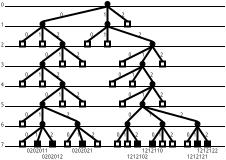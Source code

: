 <?xml version="1.0"?>
<diagram xmlns:dia="http://www.lysator.liu.se/~alla/dia/">
  <diagramdata>
    <attribute name="background">
      <color val="#ffffff"/>
    </attribute>
    <attribute name="paper">
      <composite type="paper">
        <attribute name="name">
          <string>#A4#</string>
        </attribute>
        <attribute name="tmargin">
          <real val="2.82"/>
        </attribute>
        <attribute name="bmargin">
          <real val="2.82"/>
        </attribute>
        <attribute name="lmargin">
          <real val="2.82"/>
        </attribute>
        <attribute name="rmargin">
          <real val="2.82"/>
        </attribute>
        <attribute name="is_portrait">
          <boolean val="true"/>
        </attribute>
        <attribute name="scaling">
          <real val="1"/>
        </attribute>
        <attribute name="fitto">
          <boolean val="false"/>
        </attribute>
      </composite>
    </attribute>
    <attribute name="grid">
      <composite type="grid">
        <attribute name="width_x">
          <real val="0.25"/>
        </attribute>
        <attribute name="width_y">
          <real val="0.25"/>
        </attribute>
        <attribute name="visible_x">
          <int val="1"/>
        </attribute>
        <attribute name="visible_y">
          <int val="1"/>
        </attribute>
      </composite>
    </attribute>
    <attribute name="guides">
      <composite type="guides">
        <attribute name="hguides"/>
        <attribute name="vguides"/>
      </composite>
    </attribute>
  </diagramdata>
  <layer name="bg" visible="true">
    <object type="Standard - Line" version="0" id="O0">
      <attribute name="obj_pos">
        <point val="11,0"/>
      </attribute>
      <attribute name="obj_bb">
        <rectangle val="-0.025,-0.025;11.025,0.025"/>
      </attribute>
      <attribute name="conn_endpoints">
        <point val="11,0"/>
        <point val="0,0"/>
      </attribute>
      <attribute name="numcp">
        <int val="1"/>
      </attribute>
      <attribute name="line_width">
        <real val="0.05"/>
      </attribute>
    </object>
    <object type="Standard - Line" version="0" id="O1">
      <attribute name="obj_pos">
        <point val="11,1"/>
      </attribute>
      <attribute name="obj_bb">
        <rectangle val="-0.025,0.975;11.025,1.025"/>
      </attribute>
      <attribute name="conn_endpoints">
        <point val="11,1"/>
        <point val="0,1"/>
      </attribute>
      <attribute name="numcp">
        <int val="1"/>
      </attribute>
      <attribute name="line_width">
        <real val="0.05"/>
      </attribute>
    </object>
    <object type="Standard - Line" version="0" id="O2">
      <attribute name="obj_pos">
        <point val="11,2"/>
      </attribute>
      <attribute name="obj_bb">
        <rectangle val="-0.025,1.975;11.025,2.025"/>
      </attribute>
      <attribute name="conn_endpoints">
        <point val="11,2"/>
        <point val="0,2"/>
      </attribute>
      <attribute name="numcp">
        <int val="1"/>
      </attribute>
      <attribute name="line_width">
        <real val="0.05"/>
      </attribute>
    </object>
    <object type="Standard - Line" version="0" id="O3">
      <attribute name="obj_pos">
        <point val="11,3"/>
      </attribute>
      <attribute name="obj_bb">
        <rectangle val="-0.025,2.975;11.025,3.025"/>
      </attribute>
      <attribute name="conn_endpoints">
        <point val="11,3"/>
        <point val="0,3"/>
      </attribute>
      <attribute name="numcp">
        <int val="1"/>
      </attribute>
      <attribute name="line_width">
        <real val="0.05"/>
      </attribute>
    </object>
    <object type="Standard - Line" version="0" id="O4">
      <attribute name="obj_pos">
        <point val="11,4"/>
      </attribute>
      <attribute name="obj_bb">
        <rectangle val="-0.025,3.975;11.025,4.025"/>
      </attribute>
      <attribute name="conn_endpoints">
        <point val="11,4"/>
        <point val="0,4"/>
      </attribute>
      <attribute name="numcp">
        <int val="1"/>
      </attribute>
      <attribute name="line_width">
        <real val="0.05"/>
      </attribute>
    </object>
    <object type="Standard - Line" version="0" id="O5">
      <attribute name="obj_pos">
        <point val="11,5"/>
      </attribute>
      <attribute name="obj_bb">
        <rectangle val="-0.025,4.975;11.025,5.025"/>
      </attribute>
      <attribute name="conn_endpoints">
        <point val="11,5"/>
        <point val="0,5"/>
      </attribute>
      <attribute name="numcp">
        <int val="1"/>
      </attribute>
      <attribute name="line_width">
        <real val="0.05"/>
      </attribute>
    </object>
    <object type="Standard - Text" version="0" id="O6">
      <attribute name="obj_pos">
        <point val="2.22e-16,0"/>
      </attribute>
      <attribute name="obj_bb">
        <rectangle val="-0.445,-0.24;2.22e-16,0.06"/>
      </attribute>
      <attribute name="text">
        <composite type="text">
          <attribute name="string">
            <string>#0 #</string>
          </attribute>
          <attribute name="font">
            <font name="Helvetica"/>
          </attribute>
          <attribute name="height">
            <real val="0.3"/>
          </attribute>
          <attribute name="pos">
            <point val="2.22e-16,0"/>
          </attribute>
          <attribute name="color">
            <color val="#000000"/>
          </attribute>
          <attribute name="alignment">
            <enum val="2"/>
          </attribute>
        </composite>
      </attribute>
    </object>
    <object type="Standard - Text" version="0" id="O7">
      <attribute name="obj_pos">
        <point val="2.22e-16,1"/>
      </attribute>
      <attribute name="obj_bb">
        <rectangle val="-0.445,0.76;2.22e-16,1.06"/>
      </attribute>
      <attribute name="text">
        <composite type="text">
          <attribute name="string">
            <string>#1 #</string>
          </attribute>
          <attribute name="font">
            <font name="Helvetica"/>
          </attribute>
          <attribute name="height">
            <real val="0.3"/>
          </attribute>
          <attribute name="pos">
            <point val="2.22e-16,1"/>
          </attribute>
          <attribute name="color">
            <color val="#000000"/>
          </attribute>
          <attribute name="alignment">
            <enum val="2"/>
          </attribute>
        </composite>
      </attribute>
    </object>
    <object type="Standard - Text" version="0" id="O8">
      <attribute name="obj_pos">
        <point val="2.22e-16,2"/>
      </attribute>
      <attribute name="obj_bb">
        <rectangle val="-0.445,1.76;2.22e-16,2.06"/>
      </attribute>
      <attribute name="text">
        <composite type="text">
          <attribute name="string">
            <string>#2 #</string>
          </attribute>
          <attribute name="font">
            <font name="Helvetica"/>
          </attribute>
          <attribute name="height">
            <real val="0.3"/>
          </attribute>
          <attribute name="pos">
            <point val="2.22e-16,2"/>
          </attribute>
          <attribute name="color">
            <color val="#000000"/>
          </attribute>
          <attribute name="alignment">
            <enum val="2"/>
          </attribute>
        </composite>
      </attribute>
    </object>
    <object type="Standard - Text" version="0" id="O9">
      <attribute name="obj_pos">
        <point val="2.22e-16,3"/>
      </attribute>
      <attribute name="obj_bb">
        <rectangle val="-0.445,2.76;2.22e-16,3.06"/>
      </attribute>
      <attribute name="text">
        <composite type="text">
          <attribute name="string">
            <string>#3 #</string>
          </attribute>
          <attribute name="font">
            <font name="Helvetica"/>
          </attribute>
          <attribute name="height">
            <real val="0.3"/>
          </attribute>
          <attribute name="pos">
            <point val="2.22e-16,3"/>
          </attribute>
          <attribute name="color">
            <color val="#000000"/>
          </attribute>
          <attribute name="alignment">
            <enum val="2"/>
          </attribute>
        </composite>
      </attribute>
    </object>
    <object type="Standard - Text" version="0" id="O10">
      <attribute name="obj_pos">
        <point val="2.22e-16,4"/>
      </attribute>
      <attribute name="obj_bb">
        <rectangle val="-0.445,3.76;2.22e-16,4.06"/>
      </attribute>
      <attribute name="text">
        <composite type="text">
          <attribute name="string">
            <string>#4 #</string>
          </attribute>
          <attribute name="font">
            <font name="Helvetica"/>
          </attribute>
          <attribute name="height">
            <real val="0.3"/>
          </attribute>
          <attribute name="pos">
            <point val="2.22e-16,4"/>
          </attribute>
          <attribute name="color">
            <color val="#000000"/>
          </attribute>
          <attribute name="alignment">
            <enum val="2"/>
          </attribute>
        </composite>
      </attribute>
    </object>
    <object type="Standard - Text" version="0" id="O11">
      <attribute name="obj_pos">
        <point val="2.22e-16,5"/>
      </attribute>
      <attribute name="obj_bb">
        <rectangle val="-0.445,4.76;2.22e-16,5.06"/>
      </attribute>
      <attribute name="text">
        <composite type="text">
          <attribute name="string">
            <string>#5 #</string>
          </attribute>
          <attribute name="font">
            <font name="Helvetica"/>
          </attribute>
          <attribute name="height">
            <real val="0.3"/>
          </attribute>
          <attribute name="pos">
            <point val="2.22e-16,5"/>
          </attribute>
          <attribute name="color">
            <color val="#000000"/>
          </attribute>
          <attribute name="alignment">
            <enum val="2"/>
          </attribute>
        </composite>
      </attribute>
    </object>
    <object type="Standard - Line" version="0" id="O12">
      <attribute name="obj_pos">
        <point val="11,6"/>
      </attribute>
      <attribute name="obj_bb">
        <rectangle val="-0.025,5.975;11.025,6.025"/>
      </attribute>
      <attribute name="conn_endpoints">
        <point val="11,6"/>
        <point val="0,6"/>
      </attribute>
      <attribute name="numcp">
        <int val="1"/>
      </attribute>
      <attribute name="line_width">
        <real val="0.05"/>
      </attribute>
    </object>
    <object type="Standard - Text" version="0" id="O13">
      <attribute name="obj_pos">
        <point val="2.22e-16,6"/>
      </attribute>
      <attribute name="obj_bb">
        <rectangle val="-0.445,5.76;2.22e-16,6.06"/>
      </attribute>
      <attribute name="text">
        <composite type="text">
          <attribute name="string">
            <string>#6 #</string>
          </attribute>
          <attribute name="font">
            <font name="Helvetica"/>
          </attribute>
          <attribute name="height">
            <real val="0.3"/>
          </attribute>
          <attribute name="pos">
            <point val="2.22e-16,6"/>
          </attribute>
          <attribute name="color">
            <color val="#000000"/>
          </attribute>
          <attribute name="alignment">
            <enum val="2"/>
          </attribute>
        </composite>
      </attribute>
    </object>
    <object type="Standard - Line" version="0" id="O14">
      <attribute name="obj_pos">
        <point val="11,7"/>
      </attribute>
      <attribute name="obj_bb">
        <rectangle val="-0.025,6.975;11.025,7.025"/>
      </attribute>
      <attribute name="conn_endpoints">
        <point val="11,7"/>
        <point val="0,7"/>
      </attribute>
      <attribute name="numcp">
        <int val="1"/>
      </attribute>
      <attribute name="line_width">
        <real val="0.05"/>
      </attribute>
    </object>
    <object type="Standard - Text" version="0" id="O15">
      <attribute name="obj_pos">
        <point val="2.22e-16,7"/>
      </attribute>
      <attribute name="obj_bb">
        <rectangle val="-0.445,6.76;2.22e-16,7.06"/>
      </attribute>
      <attribute name="text">
        <composite type="text">
          <attribute name="string">
            <string>#7 #</string>
          </attribute>
          <attribute name="font">
            <font name="Helvetica"/>
          </attribute>
          <attribute name="height">
            <real val="0.3"/>
          </attribute>
          <attribute name="pos">
            <point val="2.22e-16,7"/>
          </attribute>
          <attribute name="color">
            <color val="#000000"/>
          </attribute>
          <attribute name="alignment">
            <enum val="2"/>
          </attribute>
        </composite>
      </attribute>
    </object>
  </layer>
  <layer name="fg" visible="true">
    <object type="Standard - Ellipse" version="0" id="O16">
      <attribute name="obj_pos">
        <point val="5,-0.25"/>
      </attribute>
      <attribute name="obj_bb">
        <rectangle val="4.975,-0.275;5.275,0.025"/>
      </attribute>
      <attribute name="elem_corner">
        <point val="5,-0.25"/>
      </attribute>
      <attribute name="elem_width">
        <real val="0.25"/>
      </attribute>
      <attribute name="elem_height">
        <real val="0.25"/>
      </attribute>
      <attribute name="border_width">
        <real val="0.05"/>
      </attribute>
      <attribute name="inner_color">
        <color val="#010101"/>
      </attribute>
    </object>
    <object type="Standard - Line" version="0" id="O17">
      <attribute name="obj_pos">
        <point val="5.125,0"/>
      </attribute>
      <attribute name="obj_bb">
        <rectangle val="1.825,-0.05;5.175,0.8"/>
      </attribute>
      <attribute name="conn_endpoints">
        <point val="5.125,0"/>
        <point val="1.875,0.75"/>
      </attribute>
      <attribute name="numcp">
        <int val="2"/>
      </attribute>
      <connections>
        <connection handle="0" to="O16" connection="6"/>
        <connection handle="1" to="O18" connection="1"/>
      </connections>
    </object>
    <object type="Standard - Ellipse" version="0" id="O18">
      <attribute name="obj_pos">
        <point val="1.75,0.75"/>
      </attribute>
      <attribute name="obj_bb">
        <rectangle val="1.725,0.725;2.025,1.025"/>
      </attribute>
      <attribute name="elem_corner">
        <point val="1.75,0.75"/>
      </attribute>
      <attribute name="elem_width">
        <real val="0.25"/>
      </attribute>
      <attribute name="elem_height">
        <real val="0.25"/>
      </attribute>
      <attribute name="border_width">
        <real val="0.05"/>
      </attribute>
      <attribute name="inner_color">
        <color val="#010101"/>
      </attribute>
    </object>
    <object type="Standard - Ellipse" version="0" id="O19">
      <attribute name="obj_pos">
        <point val="5,0.75"/>
      </attribute>
      <attribute name="obj_bb">
        <rectangle val="4.975,0.725;5.275,1.025"/>
      </attribute>
      <attribute name="elem_corner">
        <point val="5,0.75"/>
      </attribute>
      <attribute name="elem_width">
        <real val="0.25"/>
      </attribute>
      <attribute name="elem_height">
        <real val="0.25"/>
      </attribute>
      <attribute name="border_width">
        <real val="0.05"/>
      </attribute>
      <attribute name="inner_color">
        <color val="#010101"/>
      </attribute>
    </object>
    <object type="Standard - Line" version="0" id="O20">
      <attribute name="obj_pos">
        <point val="5.125,0.75"/>
      </attribute>
      <attribute name="obj_bb">
        <rectangle val="5.075,-0.05;5.175,0.8"/>
      </attribute>
      <attribute name="conn_endpoints">
        <point val="5.125,0.75"/>
        <point val="5.125,0"/>
      </attribute>
      <attribute name="numcp">
        <int val="2"/>
      </attribute>
      <connections>
        <connection handle="0" to="O19" connection="1"/>
        <connection handle="1" to="O16" connection="6"/>
      </connections>
    </object>
    <object type="Standard - Line" version="0" id="O21">
      <attribute name="obj_pos">
        <point val="5.125,0"/>
      </attribute>
      <attribute name="obj_bb">
        <rectangle val="5.075,-0.05;6.175,0.8"/>
      </attribute>
      <attribute name="conn_endpoints">
        <point val="5.125,0"/>
        <point val="6.125,0.75"/>
      </attribute>
      <attribute name="numcp">
        <int val="2"/>
      </attribute>
      <connections>
        <connection handle="0" to="O16" connection="6"/>
        <connection handle="1" to="O22" connection="1"/>
      </connections>
    </object>
    <object type="Standard - Box" version="0" id="O22">
      <attribute name="obj_pos">
        <point val="6,0.75"/>
      </attribute>
      <attribute name="obj_bb">
        <rectangle val="5.95,0.7;6.3,1.05"/>
      </attribute>
      <attribute name="elem_corner">
        <point val="6,0.75"/>
      </attribute>
      <attribute name="elem_width">
        <real val="0.25"/>
      </attribute>
      <attribute name="elem_height">
        <real val="0.25"/>
      </attribute>
      <attribute name="show_background">
        <boolean val="true"/>
      </attribute>
    </object>
    <object type="Standard - Box" version="0" id="O23">
      <attribute name="obj_pos">
        <point val="1.5,6.75"/>
      </attribute>
      <attribute name="obj_bb">
        <rectangle val="1.45,6.7;1.8,7.05"/>
      </attribute>
      <attribute name="elem_corner">
        <point val="1.5,6.75"/>
      </attribute>
      <attribute name="elem_width">
        <real val="0.25"/>
      </attribute>
      <attribute name="elem_height">
        <real val="0.25"/>
      </attribute>
      <attribute name="border_width">
        <real val="0.1"/>
      </attribute>
      <attribute name="inner_color">
        <color val="#000000"/>
      </attribute>
      <attribute name="show_background">
        <boolean val="true"/>
      </attribute>
    </object>
    <object type="Standard - Box" version="0" id="O24">
      <attribute name="obj_pos">
        <point val="2.25,6.75"/>
      </attribute>
      <attribute name="obj_bb">
        <rectangle val="2.2,6.7;2.55,7.05"/>
      </attribute>
      <attribute name="elem_corner">
        <point val="2.25,6.75"/>
      </attribute>
      <attribute name="elem_width">
        <real val="0.25"/>
      </attribute>
      <attribute name="elem_height">
        <real val="0.25"/>
      </attribute>
      <attribute name="border_width">
        <real val="0.1"/>
      </attribute>
      <attribute name="inner_color">
        <color val="#000000"/>
      </attribute>
      <attribute name="show_background">
        <boolean val="true"/>
      </attribute>
    </object>
    <object type="Standard - Text" version="0" id="O25">
      <attribute name="obj_pos">
        <point val="2.958,0.5"/>
      </attribute>
      <attribute name="obj_bb">
        <rectangle val="2.513,0.26;2.958,0.56"/>
      </attribute>
      <attribute name="text">
        <composite type="text">
          <attribute name="string">
            <string>#0 #</string>
          </attribute>
          <attribute name="font">
            <font name="Helvetica"/>
          </attribute>
          <attribute name="height">
            <real val="0.3"/>
          </attribute>
          <attribute name="pos">
            <point val="2.958,0.5"/>
          </attribute>
          <attribute name="color">
            <color val="#000000"/>
          </attribute>
          <attribute name="alignment">
            <enum val="2"/>
          </attribute>
        </composite>
      </attribute>
      <connections>
        <connection handle="0" to="O17" connection="1"/>
      </connections>
    </object>
    <object type="Standard - Text" version="0" id="O26">
      <attribute name="obj_pos">
        <point val="5.125,0.5"/>
      </attribute>
      <attribute name="obj_bb">
        <rectangle val="4.68,0.26;5.125,0.56"/>
      </attribute>
      <attribute name="text">
        <composite type="text">
          <attribute name="string">
            <string>#1 #</string>
          </attribute>
          <attribute name="font">
            <font name="Helvetica"/>
          </attribute>
          <attribute name="height">
            <real val="0.3"/>
          </attribute>
          <attribute name="pos">
            <point val="5.125,0.5"/>
          </attribute>
          <attribute name="color">
            <color val="#000000"/>
          </attribute>
          <attribute name="alignment">
            <enum val="2"/>
          </attribute>
        </composite>
      </attribute>
      <connections>
        <connection handle="0" to="O20" connection="0"/>
      </connections>
    </object>
    <object type="Standard - Text" version="0" id="O27">
      <attribute name="obj_pos">
        <point val="5.792,0.5"/>
      </attribute>
      <attribute name="obj_bb">
        <rectangle val="5.792,0.26;6.319,0.56"/>
      </attribute>
      <attribute name="text">
        <composite type="text">
          <attribute name="string">
            <string># 2 #</string>
          </attribute>
          <attribute name="font">
            <font name="Helvetica"/>
          </attribute>
          <attribute name="height">
            <real val="0.3"/>
          </attribute>
          <attribute name="pos">
            <point val="5.792,0.5"/>
          </attribute>
          <attribute name="color">
            <color val="#000000"/>
          </attribute>
          <attribute name="alignment">
            <enum val="0"/>
          </attribute>
        </composite>
      </attribute>
      <connections>
        <connection handle="0" to="O21" connection="1"/>
      </connections>
    </object>
    <object type="Standard - Line" version="0" id="O28">
      <attribute name="obj_pos">
        <point val="5.125,1"/>
      </attribute>
      <attribute name="obj_bb">
        <rectangle val="4.075,0.95;5.175,1.8"/>
      </attribute>
      <attribute name="conn_endpoints">
        <point val="5.125,1"/>
        <point val="4.125,1.75"/>
      </attribute>
      <attribute name="numcp">
        <int val="2"/>
      </attribute>
      <connections>
        <connection handle="0" to="O19" connection="6"/>
        <connection handle="1" to="O36" connection="1"/>
      </connections>
    </object>
    <object type="Standard - Ellipse" version="0" id="O29">
      <attribute name="obj_pos">
        <point val="7.25,1.75"/>
      </attribute>
      <attribute name="obj_bb">
        <rectangle val="7.225,1.725;7.525,2.025"/>
      </attribute>
      <attribute name="elem_corner">
        <point val="7.25,1.75"/>
      </attribute>
      <attribute name="elem_width">
        <real val="0.25"/>
      </attribute>
      <attribute name="elem_height">
        <real val="0.25"/>
      </attribute>
      <attribute name="border_width">
        <real val="0.05"/>
      </attribute>
      <attribute name="inner_color">
        <color val="#010101"/>
      </attribute>
    </object>
    <object type="Standard - Line" version="0" id="O30">
      <attribute name="obj_pos">
        <point val="5.125,1.75"/>
      </attribute>
      <attribute name="obj_bb">
        <rectangle val="5.075,0.95;5.175,1.8"/>
      </attribute>
      <attribute name="conn_endpoints">
        <point val="5.125,1.75"/>
        <point val="5.125,1"/>
      </attribute>
      <attribute name="numcp">
        <int val="2"/>
      </attribute>
      <connections>
        <connection handle="0" to="O32" connection="1"/>
        <connection handle="1" to="O19" connection="6"/>
      </connections>
    </object>
    <object type="Standard - Line" version="0" id="O31">
      <attribute name="obj_pos">
        <point val="5.125,1"/>
      </attribute>
      <attribute name="obj_bb">
        <rectangle val="5.075,0.95;7.425,1.8"/>
      </attribute>
      <attribute name="conn_endpoints">
        <point val="5.125,1"/>
        <point val="7.375,1.75"/>
      </attribute>
      <attribute name="numcp">
        <int val="2"/>
      </attribute>
      <connections>
        <connection handle="0" to="O19" connection="6"/>
        <connection handle="1" to="O29" connection="1"/>
      </connections>
    </object>
    <object type="Standard - Box" version="0" id="O32">
      <attribute name="obj_pos">
        <point val="5,1.75"/>
      </attribute>
      <attribute name="obj_bb">
        <rectangle val="4.95,1.7;5.3,2.05"/>
      </attribute>
      <attribute name="elem_corner">
        <point val="5,1.75"/>
      </attribute>
      <attribute name="elem_width">
        <real val="0.25"/>
      </attribute>
      <attribute name="elem_height">
        <real val="0.25"/>
      </attribute>
      <attribute name="show_background">
        <boolean val="true"/>
      </attribute>
    </object>
    <object type="Standard - Text" version="0" id="O33">
      <attribute name="obj_pos">
        <point val="4.458,1.5"/>
      </attribute>
      <attribute name="obj_bb">
        <rectangle val="4.013,1.26;4.458,1.56"/>
      </attribute>
      <attribute name="text">
        <composite type="text">
          <attribute name="string">
            <string>#0 #</string>
          </attribute>
          <attribute name="font">
            <font name="Helvetica"/>
          </attribute>
          <attribute name="height">
            <real val="0.3"/>
          </attribute>
          <attribute name="pos">
            <point val="4.458,1.5"/>
          </attribute>
          <attribute name="color">
            <color val="#000000"/>
          </attribute>
          <attribute name="alignment">
            <enum val="2"/>
          </attribute>
        </composite>
      </attribute>
      <connections>
        <connection handle="0" to="O28" connection="1"/>
      </connections>
    </object>
    <object type="Standard - Text" version="0" id="O34">
      <attribute name="obj_pos">
        <point val="5.125,1.5"/>
      </attribute>
      <attribute name="obj_bb">
        <rectangle val="4.68,1.26;5.125,1.56"/>
      </attribute>
      <attribute name="text">
        <composite type="text">
          <attribute name="string">
            <string>#1 #</string>
          </attribute>
          <attribute name="font">
            <font name="Helvetica"/>
          </attribute>
          <attribute name="height">
            <real val="0.3"/>
          </attribute>
          <attribute name="pos">
            <point val="5.125,1.5"/>
          </attribute>
          <attribute name="color">
            <color val="#000000"/>
          </attribute>
          <attribute name="alignment">
            <enum val="2"/>
          </attribute>
        </composite>
      </attribute>
      <connections>
        <connection handle="0" to="O30" connection="0"/>
      </connections>
    </object>
    <object type="Standard - Text" version="0" id="O35">
      <attribute name="obj_pos">
        <point val="6.625,1.5"/>
      </attribute>
      <attribute name="obj_bb">
        <rectangle val="6.625,1.26;7.152,1.56"/>
      </attribute>
      <attribute name="text">
        <composite type="text">
          <attribute name="string">
            <string># 2 #</string>
          </attribute>
          <attribute name="font">
            <font name="Helvetica"/>
          </attribute>
          <attribute name="height">
            <real val="0.3"/>
          </attribute>
          <attribute name="pos">
            <point val="6.625,1.5"/>
          </attribute>
          <attribute name="color">
            <color val="#000000"/>
          </attribute>
          <attribute name="alignment">
            <enum val="0"/>
          </attribute>
        </composite>
      </attribute>
      <connections>
        <connection handle="0" to="O31" connection="1"/>
      </connections>
    </object>
    <object type="Standard - Box" version="0" id="O36">
      <attribute name="obj_pos">
        <point val="4,1.75"/>
      </attribute>
      <attribute name="obj_bb">
        <rectangle val="3.95,1.7;4.3,2.05"/>
      </attribute>
      <attribute name="elem_corner">
        <point val="4,1.75"/>
      </attribute>
      <attribute name="elem_width">
        <real val="0.25"/>
      </attribute>
      <attribute name="elem_height">
        <real val="0.25"/>
      </attribute>
      <attribute name="show_background">
        <boolean val="true"/>
      </attribute>
    </object>
    <object type="Standard - Line" version="0" id="O37">
      <attribute name="obj_pos">
        <point val="1.875,1"/>
      </attribute>
      <attribute name="obj_bb">
        <rectangle val="0.825,0.95;1.925,1.8"/>
      </attribute>
      <attribute name="conn_endpoints">
        <point val="1.875,1"/>
        <point val="0.875,1.75"/>
      </attribute>
      <attribute name="numcp">
        <int val="2"/>
      </attribute>
      <connections>
        <connection handle="0" to="O18" connection="6"/>
        <connection handle="1" to="O45" connection="1"/>
      </connections>
    </object>
    <object type="Standard - Ellipse" version="0" id="O38">
      <attribute name="obj_pos">
        <point val="2.75,1.75"/>
      </attribute>
      <attribute name="obj_bb">
        <rectangle val="2.725,1.725;3.025,2.025"/>
      </attribute>
      <attribute name="elem_corner">
        <point val="2.75,1.75"/>
      </attribute>
      <attribute name="elem_width">
        <real val="0.25"/>
      </attribute>
      <attribute name="elem_height">
        <real val="0.25"/>
      </attribute>
      <attribute name="border_width">
        <real val="0.05"/>
      </attribute>
      <attribute name="inner_color">
        <color val="#010101"/>
      </attribute>
    </object>
    <object type="Standard - Line" version="0" id="O39">
      <attribute name="obj_pos">
        <point val="1.875,1.75"/>
      </attribute>
      <attribute name="obj_bb">
        <rectangle val="1.825,0.95;1.925,1.8"/>
      </attribute>
      <attribute name="conn_endpoints">
        <point val="1.875,1.75"/>
        <point val="1.875,1"/>
      </attribute>
      <attribute name="numcp">
        <int val="2"/>
      </attribute>
      <connections>
        <connection handle="0" to="O41" connection="1"/>
        <connection handle="1" to="O18" connection="6"/>
      </connections>
    </object>
    <object type="Standard - Line" version="0" id="O40">
      <attribute name="obj_pos">
        <point val="1.875,1"/>
      </attribute>
      <attribute name="obj_bb">
        <rectangle val="1.825,0.95;2.925,1.8"/>
      </attribute>
      <attribute name="conn_endpoints">
        <point val="1.875,1"/>
        <point val="2.875,1.75"/>
      </attribute>
      <attribute name="numcp">
        <int val="2"/>
      </attribute>
      <connections>
        <connection handle="0" to="O18" connection="6"/>
        <connection handle="1" to="O38" connection="1"/>
      </connections>
    </object>
    <object type="Standard - Box" version="0" id="O41">
      <attribute name="obj_pos">
        <point val="1.75,1.75"/>
      </attribute>
      <attribute name="obj_bb">
        <rectangle val="1.7,1.7;2.05,2.05"/>
      </attribute>
      <attribute name="elem_corner">
        <point val="1.75,1.75"/>
      </attribute>
      <attribute name="elem_width">
        <real val="0.25"/>
      </attribute>
      <attribute name="elem_height">
        <real val="0.25"/>
      </attribute>
      <attribute name="show_background">
        <boolean val="true"/>
      </attribute>
    </object>
    <object type="Standard - Text" version="0" id="O42">
      <attribute name="obj_pos">
        <point val="1.208,1.5"/>
      </attribute>
      <attribute name="obj_bb">
        <rectangle val="0.763,1.26;1.208,1.56"/>
      </attribute>
      <attribute name="text">
        <composite type="text">
          <attribute name="string">
            <string>#0 #</string>
          </attribute>
          <attribute name="font">
            <font name="Helvetica"/>
          </attribute>
          <attribute name="height">
            <real val="0.3"/>
          </attribute>
          <attribute name="pos">
            <point val="1.208,1.5"/>
          </attribute>
          <attribute name="color">
            <color val="#000000"/>
          </attribute>
          <attribute name="alignment">
            <enum val="2"/>
          </attribute>
        </composite>
      </attribute>
      <connections>
        <connection handle="0" to="O37" connection="1"/>
      </connections>
    </object>
    <object type="Standard - Text" version="0" id="O43">
      <attribute name="obj_pos">
        <point val="1.875,1.5"/>
      </attribute>
      <attribute name="obj_bb">
        <rectangle val="1.43,1.26;1.875,1.56"/>
      </attribute>
      <attribute name="text">
        <composite type="text">
          <attribute name="string">
            <string>#1 #</string>
          </attribute>
          <attribute name="font">
            <font name="Helvetica"/>
          </attribute>
          <attribute name="height">
            <real val="0.3"/>
          </attribute>
          <attribute name="pos">
            <point val="1.875,1.5"/>
          </attribute>
          <attribute name="color">
            <color val="#000000"/>
          </attribute>
          <attribute name="alignment">
            <enum val="2"/>
          </attribute>
        </composite>
      </attribute>
      <connections>
        <connection handle="0" to="O39" connection="0"/>
      </connections>
    </object>
    <object type="Standard - Text" version="0" id="O44">
      <attribute name="obj_pos">
        <point val="2.542,1.5"/>
      </attribute>
      <attribute name="obj_bb">
        <rectangle val="2.542,1.26;3.069,1.56"/>
      </attribute>
      <attribute name="text">
        <composite type="text">
          <attribute name="string">
            <string># 2 #</string>
          </attribute>
          <attribute name="font">
            <font name="Helvetica"/>
          </attribute>
          <attribute name="height">
            <real val="0.3"/>
          </attribute>
          <attribute name="pos">
            <point val="2.542,1.5"/>
          </attribute>
          <attribute name="color">
            <color val="#000000"/>
          </attribute>
          <attribute name="alignment">
            <enum val="0"/>
          </attribute>
        </composite>
      </attribute>
      <connections>
        <connection handle="0" to="O40" connection="1"/>
      </connections>
    </object>
    <object type="Standard - Box" version="0" id="O45">
      <attribute name="obj_pos">
        <point val="0.75,1.75"/>
      </attribute>
      <attribute name="obj_bb">
        <rectangle val="0.7,1.7;1.05,2.05"/>
      </attribute>
      <attribute name="elem_corner">
        <point val="0.75,1.75"/>
      </attribute>
      <attribute name="elem_width">
        <real val="0.25"/>
      </attribute>
      <attribute name="elem_height">
        <real val="0.25"/>
      </attribute>
      <attribute name="show_background">
        <boolean val="true"/>
      </attribute>
    </object>
    <object type="Standard - Line" version="0" id="O46">
      <attribute name="obj_pos">
        <point val="2.875,2"/>
      </attribute>
      <attribute name="obj_bb">
        <rectangle val="1.825,1.95;2.925,2.8"/>
      </attribute>
      <attribute name="conn_endpoints">
        <point val="2.875,2"/>
        <point val="1.875,2.75"/>
      </attribute>
      <attribute name="numcp">
        <int val="2"/>
      </attribute>
      <connections>
        <connection handle="0" to="O38" connection="6"/>
        <connection handle="1" to="O47" connection="1"/>
      </connections>
    </object>
    <object type="Standard - Ellipse" version="0" id="O47">
      <attribute name="obj_pos">
        <point val="1.75,2.75"/>
      </attribute>
      <attribute name="obj_bb">
        <rectangle val="1.725,2.725;2.025,3.025"/>
      </attribute>
      <attribute name="elem_corner">
        <point val="1.75,2.75"/>
      </attribute>
      <attribute name="elem_width">
        <real val="0.25"/>
      </attribute>
      <attribute name="elem_height">
        <real val="0.25"/>
      </attribute>
      <attribute name="border_width">
        <real val="0.05"/>
      </attribute>
      <attribute name="inner_color">
        <color val="#010101"/>
      </attribute>
    </object>
    <object type="Standard - Line" version="0" id="O48">
      <attribute name="obj_pos">
        <point val="2.875,2.75"/>
      </attribute>
      <attribute name="obj_bb">
        <rectangle val="2.825,1.95;2.925,2.8"/>
      </attribute>
      <attribute name="conn_endpoints">
        <point val="2.875,2.75"/>
        <point val="2.875,2"/>
      </attribute>
      <attribute name="numcp">
        <int val="2"/>
      </attribute>
      <connections>
        <connection handle="0" to="O50" connection="1"/>
        <connection handle="1" to="O38" connection="6"/>
      </connections>
    </object>
    <object type="Standard - Line" version="0" id="O49">
      <attribute name="obj_pos">
        <point val="2.875,2"/>
      </attribute>
      <attribute name="obj_bb">
        <rectangle val="2.825,1.95;3.925,2.8"/>
      </attribute>
      <attribute name="conn_endpoints">
        <point val="2.875,2"/>
        <point val="3.875,2.75"/>
      </attribute>
      <attribute name="numcp">
        <int val="2"/>
      </attribute>
      <connections>
        <connection handle="0" to="O38" connection="6"/>
        <connection handle="1" to="O54" connection="1"/>
      </connections>
    </object>
    <object type="Standard - Box" version="0" id="O50">
      <attribute name="obj_pos">
        <point val="2.75,2.75"/>
      </attribute>
      <attribute name="obj_bb">
        <rectangle val="2.7,2.7;3.05,3.05"/>
      </attribute>
      <attribute name="elem_corner">
        <point val="2.75,2.75"/>
      </attribute>
      <attribute name="elem_width">
        <real val="0.25"/>
      </attribute>
      <attribute name="elem_height">
        <real val="0.25"/>
      </attribute>
      <attribute name="show_background">
        <boolean val="true"/>
      </attribute>
    </object>
    <object type="Standard - Text" version="0" id="O51">
      <attribute name="obj_pos">
        <point val="2.208,2.5"/>
      </attribute>
      <attribute name="obj_bb">
        <rectangle val="1.763,2.26;2.208,2.56"/>
      </attribute>
      <attribute name="text">
        <composite type="text">
          <attribute name="string">
            <string>#0 #</string>
          </attribute>
          <attribute name="font">
            <font name="Helvetica"/>
          </attribute>
          <attribute name="height">
            <real val="0.3"/>
          </attribute>
          <attribute name="pos">
            <point val="2.208,2.5"/>
          </attribute>
          <attribute name="color">
            <color val="#000000"/>
          </attribute>
          <attribute name="alignment">
            <enum val="2"/>
          </attribute>
        </composite>
      </attribute>
      <connections>
        <connection handle="0" to="O46" connection="1"/>
      </connections>
    </object>
    <object type="Standard - Text" version="0" id="O52">
      <attribute name="obj_pos">
        <point val="2.875,2.5"/>
      </attribute>
      <attribute name="obj_bb">
        <rectangle val="2.43,2.26;2.875,2.56"/>
      </attribute>
      <attribute name="text">
        <composite type="text">
          <attribute name="string">
            <string>#1 #</string>
          </attribute>
          <attribute name="font">
            <font name="Helvetica"/>
          </attribute>
          <attribute name="height">
            <real val="0.3"/>
          </attribute>
          <attribute name="pos">
            <point val="2.875,2.5"/>
          </attribute>
          <attribute name="color">
            <color val="#000000"/>
          </attribute>
          <attribute name="alignment">
            <enum val="2"/>
          </attribute>
        </composite>
      </attribute>
      <connections>
        <connection handle="0" to="O48" connection="0"/>
      </connections>
    </object>
    <object type="Standard - Text" version="0" id="O53">
      <attribute name="obj_pos">
        <point val="3.542,2.5"/>
      </attribute>
      <attribute name="obj_bb">
        <rectangle val="3.542,2.26;4.069,2.56"/>
      </attribute>
      <attribute name="text">
        <composite type="text">
          <attribute name="string">
            <string># 2 #</string>
          </attribute>
          <attribute name="font">
            <font name="Helvetica"/>
          </attribute>
          <attribute name="height">
            <real val="0.3"/>
          </attribute>
          <attribute name="pos">
            <point val="3.542,2.5"/>
          </attribute>
          <attribute name="color">
            <color val="#000000"/>
          </attribute>
          <attribute name="alignment">
            <enum val="0"/>
          </attribute>
        </composite>
      </attribute>
      <connections>
        <connection handle="0" to="O49" connection="1"/>
      </connections>
    </object>
    <object type="Standard - Box" version="0" id="O54">
      <attribute name="obj_pos">
        <point val="3.75,2.75"/>
      </attribute>
      <attribute name="obj_bb">
        <rectangle val="3.7,2.7;4.05,3.05"/>
      </attribute>
      <attribute name="elem_corner">
        <point val="3.75,2.75"/>
      </attribute>
      <attribute name="elem_width">
        <real val="0.25"/>
      </attribute>
      <attribute name="elem_height">
        <real val="0.25"/>
      </attribute>
      <attribute name="show_background">
        <boolean val="true"/>
      </attribute>
    </object>
    <object type="Standard - Line" version="0" id="O55">
      <attribute name="obj_pos">
        <point val="1.875,3"/>
      </attribute>
      <attribute name="obj_bb">
        <rectangle val="0.825,2.95;1.925,3.8"/>
      </attribute>
      <attribute name="conn_endpoints">
        <point val="1.875,3"/>
        <point val="0.875,3.75"/>
      </attribute>
      <attribute name="numcp">
        <int val="2"/>
      </attribute>
      <connections>
        <connection handle="0" to="O47" connection="6"/>
        <connection handle="1" to="O63" connection="1"/>
      </connections>
    </object>
    <object type="Standard - Ellipse" version="0" id="O56">
      <attribute name="obj_pos">
        <point val="2.75,3.75"/>
      </attribute>
      <attribute name="obj_bb">
        <rectangle val="2.725,3.725;3.025,4.025"/>
      </attribute>
      <attribute name="elem_corner">
        <point val="2.75,3.75"/>
      </attribute>
      <attribute name="elem_width">
        <real val="0.25"/>
      </attribute>
      <attribute name="elem_height">
        <real val="0.25"/>
      </attribute>
      <attribute name="border_width">
        <real val="0.05"/>
      </attribute>
      <attribute name="inner_color">
        <color val="#010101"/>
      </attribute>
    </object>
    <object type="Standard - Line" version="0" id="O57">
      <attribute name="obj_pos">
        <point val="1.875,3.75"/>
      </attribute>
      <attribute name="obj_bb">
        <rectangle val="1.825,2.95;1.925,3.8"/>
      </attribute>
      <attribute name="conn_endpoints">
        <point val="1.875,3.75"/>
        <point val="1.875,3"/>
      </attribute>
      <attribute name="numcp">
        <int val="2"/>
      </attribute>
      <connections>
        <connection handle="0" to="O59" connection="1"/>
        <connection handle="1" to="O47" connection="6"/>
      </connections>
    </object>
    <object type="Standard - Line" version="0" id="O58">
      <attribute name="obj_pos">
        <point val="1.875,3"/>
      </attribute>
      <attribute name="obj_bb">
        <rectangle val="1.825,2.95;2.925,3.8"/>
      </attribute>
      <attribute name="conn_endpoints">
        <point val="1.875,3"/>
        <point val="2.875,3.75"/>
      </attribute>
      <attribute name="numcp">
        <int val="2"/>
      </attribute>
      <connections>
        <connection handle="0" to="O47" connection="6"/>
        <connection handle="1" to="O56" connection="1"/>
      </connections>
    </object>
    <object type="Standard - Box" version="0" id="O59">
      <attribute name="obj_pos">
        <point val="1.75,3.75"/>
      </attribute>
      <attribute name="obj_bb">
        <rectangle val="1.7,3.7;2.05,4.05"/>
      </attribute>
      <attribute name="elem_corner">
        <point val="1.75,3.75"/>
      </attribute>
      <attribute name="elem_width">
        <real val="0.25"/>
      </attribute>
      <attribute name="elem_height">
        <real val="0.25"/>
      </attribute>
      <attribute name="show_background">
        <boolean val="true"/>
      </attribute>
    </object>
    <object type="Standard - Text" version="0" id="O60">
      <attribute name="obj_pos">
        <point val="1.208,3.5"/>
      </attribute>
      <attribute name="obj_bb">
        <rectangle val="0.763,3.26;1.208,3.56"/>
      </attribute>
      <attribute name="text">
        <composite type="text">
          <attribute name="string">
            <string>#0 #</string>
          </attribute>
          <attribute name="font">
            <font name="Helvetica"/>
          </attribute>
          <attribute name="height">
            <real val="0.3"/>
          </attribute>
          <attribute name="pos">
            <point val="1.208,3.5"/>
          </attribute>
          <attribute name="color">
            <color val="#000000"/>
          </attribute>
          <attribute name="alignment">
            <enum val="2"/>
          </attribute>
        </composite>
      </attribute>
      <connections>
        <connection handle="0" to="O55" connection="1"/>
      </connections>
    </object>
    <object type="Standard - Text" version="0" id="O61">
      <attribute name="obj_pos">
        <point val="1.875,3.5"/>
      </attribute>
      <attribute name="obj_bb">
        <rectangle val="1.43,3.26;1.875,3.56"/>
      </attribute>
      <attribute name="text">
        <composite type="text">
          <attribute name="string">
            <string>#1 #</string>
          </attribute>
          <attribute name="font">
            <font name="Helvetica"/>
          </attribute>
          <attribute name="height">
            <real val="0.3"/>
          </attribute>
          <attribute name="pos">
            <point val="1.875,3.5"/>
          </attribute>
          <attribute name="color">
            <color val="#000000"/>
          </attribute>
          <attribute name="alignment">
            <enum val="2"/>
          </attribute>
        </composite>
      </attribute>
      <connections>
        <connection handle="0" to="O57" connection="0"/>
      </connections>
    </object>
    <object type="Standard - Text" version="0" id="O62">
      <attribute name="obj_pos">
        <point val="2.542,3.5"/>
      </attribute>
      <attribute name="obj_bb">
        <rectangle val="2.542,3.26;3.069,3.56"/>
      </attribute>
      <attribute name="text">
        <composite type="text">
          <attribute name="string">
            <string># 2 #</string>
          </attribute>
          <attribute name="font">
            <font name="Helvetica"/>
          </attribute>
          <attribute name="height">
            <real val="0.3"/>
          </attribute>
          <attribute name="pos">
            <point val="2.542,3.5"/>
          </attribute>
          <attribute name="color">
            <color val="#000000"/>
          </attribute>
          <attribute name="alignment">
            <enum val="0"/>
          </attribute>
        </composite>
      </attribute>
      <connections>
        <connection handle="0" to="O58" connection="1"/>
      </connections>
    </object>
    <object type="Standard - Box" version="0" id="O63">
      <attribute name="obj_pos">
        <point val="0.75,3.75"/>
      </attribute>
      <attribute name="obj_bb">
        <rectangle val="0.7,3.7;1.05,4.05"/>
      </attribute>
      <attribute name="elem_corner">
        <point val="0.75,3.75"/>
      </attribute>
      <attribute name="elem_width">
        <real val="0.25"/>
      </attribute>
      <attribute name="elem_height">
        <real val="0.25"/>
      </attribute>
      <attribute name="show_background">
        <boolean val="true"/>
      </attribute>
    </object>
    <object type="Standard - Line" version="0" id="O64">
      <attribute name="obj_pos">
        <point val="2.875,4"/>
      </attribute>
      <attribute name="obj_bb">
        <rectangle val="1.825,3.95;2.925,4.8"/>
      </attribute>
      <attribute name="conn_endpoints">
        <point val="2.875,4"/>
        <point val="1.875,4.75"/>
      </attribute>
      <attribute name="numcp">
        <int val="2"/>
      </attribute>
      <connections>
        <connection handle="0" to="O56" connection="6"/>
        <connection handle="1" to="O65" connection="1"/>
      </connections>
    </object>
    <object type="Standard - Ellipse" version="0" id="O65">
      <attribute name="obj_pos">
        <point val="1.75,4.75"/>
      </attribute>
      <attribute name="obj_bb">
        <rectangle val="1.725,4.725;2.025,5.025"/>
      </attribute>
      <attribute name="elem_corner">
        <point val="1.75,4.75"/>
      </attribute>
      <attribute name="elem_width">
        <real val="0.25"/>
      </attribute>
      <attribute name="elem_height">
        <real val="0.25"/>
      </attribute>
      <attribute name="border_width">
        <real val="0.05"/>
      </attribute>
      <attribute name="inner_color">
        <color val="#010101"/>
      </attribute>
    </object>
    <object type="Standard - Line" version="0" id="O66">
      <attribute name="obj_pos">
        <point val="2.875,4.75"/>
      </attribute>
      <attribute name="obj_bb">
        <rectangle val="2.825,3.95;2.925,4.8"/>
      </attribute>
      <attribute name="conn_endpoints">
        <point val="2.875,4.75"/>
        <point val="2.875,4"/>
      </attribute>
      <attribute name="numcp">
        <int val="2"/>
      </attribute>
      <connections>
        <connection handle="0" to="O68" connection="1"/>
        <connection handle="1" to="O56" connection="6"/>
      </connections>
    </object>
    <object type="Standard - Line" version="0" id="O67">
      <attribute name="obj_pos">
        <point val="2.875,4"/>
      </attribute>
      <attribute name="obj_bb">
        <rectangle val="2.825,3.95;3.925,4.8"/>
      </attribute>
      <attribute name="conn_endpoints">
        <point val="2.875,4"/>
        <point val="3.875,4.75"/>
      </attribute>
      <attribute name="numcp">
        <int val="2"/>
      </attribute>
      <connections>
        <connection handle="0" to="O56" connection="6"/>
        <connection handle="1" to="O72" connection="1"/>
      </connections>
    </object>
    <object type="Standard - Box" version="0" id="O68">
      <attribute name="obj_pos">
        <point val="2.75,4.75"/>
      </attribute>
      <attribute name="obj_bb">
        <rectangle val="2.7,4.7;3.05,5.05"/>
      </attribute>
      <attribute name="elem_corner">
        <point val="2.75,4.75"/>
      </attribute>
      <attribute name="elem_width">
        <real val="0.25"/>
      </attribute>
      <attribute name="elem_height">
        <real val="0.25"/>
      </attribute>
      <attribute name="show_background">
        <boolean val="true"/>
      </attribute>
    </object>
    <object type="Standard - Text" version="0" id="O69">
      <attribute name="obj_pos">
        <point val="2.208,4.5"/>
      </attribute>
      <attribute name="obj_bb">
        <rectangle val="1.763,4.26;2.208,4.56"/>
      </attribute>
      <attribute name="text">
        <composite type="text">
          <attribute name="string">
            <string>#0 #</string>
          </attribute>
          <attribute name="font">
            <font name="Helvetica"/>
          </attribute>
          <attribute name="height">
            <real val="0.3"/>
          </attribute>
          <attribute name="pos">
            <point val="2.208,4.5"/>
          </attribute>
          <attribute name="color">
            <color val="#000000"/>
          </attribute>
          <attribute name="alignment">
            <enum val="2"/>
          </attribute>
        </composite>
      </attribute>
      <connections>
        <connection handle="0" to="O64" connection="1"/>
      </connections>
    </object>
    <object type="Standard - Text" version="0" id="O70">
      <attribute name="obj_pos">
        <point val="2.875,4.5"/>
      </attribute>
      <attribute name="obj_bb">
        <rectangle val="2.43,4.26;2.875,4.56"/>
      </attribute>
      <attribute name="text">
        <composite type="text">
          <attribute name="string">
            <string>#1 #</string>
          </attribute>
          <attribute name="font">
            <font name="Helvetica"/>
          </attribute>
          <attribute name="height">
            <real val="0.3"/>
          </attribute>
          <attribute name="pos">
            <point val="2.875,4.5"/>
          </attribute>
          <attribute name="color">
            <color val="#000000"/>
          </attribute>
          <attribute name="alignment">
            <enum val="2"/>
          </attribute>
        </composite>
      </attribute>
      <connections>
        <connection handle="0" to="O66" connection="0"/>
      </connections>
    </object>
    <object type="Standard - Text" version="0" id="O71">
      <attribute name="obj_pos">
        <point val="3.542,4.5"/>
      </attribute>
      <attribute name="obj_bb">
        <rectangle val="3.542,4.26;4.069,4.56"/>
      </attribute>
      <attribute name="text">
        <composite type="text">
          <attribute name="string">
            <string># 2 #</string>
          </attribute>
          <attribute name="font">
            <font name="Helvetica"/>
          </attribute>
          <attribute name="height">
            <real val="0.3"/>
          </attribute>
          <attribute name="pos">
            <point val="3.542,4.5"/>
          </attribute>
          <attribute name="color">
            <color val="#000000"/>
          </attribute>
          <attribute name="alignment">
            <enum val="0"/>
          </attribute>
        </composite>
      </attribute>
      <connections>
        <connection handle="0" to="O67" connection="1"/>
      </connections>
    </object>
    <object type="Standard - Box" version="0" id="O72">
      <attribute name="obj_pos">
        <point val="3.75,4.75"/>
      </attribute>
      <attribute name="obj_bb">
        <rectangle val="3.7,4.7;4.05,5.05"/>
      </attribute>
      <attribute name="elem_corner">
        <point val="3.75,4.75"/>
      </attribute>
      <attribute name="elem_width">
        <real val="0.25"/>
      </attribute>
      <attribute name="elem_height">
        <real val="0.25"/>
      </attribute>
      <attribute name="show_background">
        <boolean val="true"/>
      </attribute>
    </object>
    <object type="Standard - Line" version="0" id="O73">
      <attribute name="obj_pos">
        <point val="1.875,5"/>
      </attribute>
      <attribute name="obj_bb">
        <rectangle val="0.825,4.95;1.925,5.8"/>
      </attribute>
      <attribute name="conn_endpoints">
        <point val="1.875,5"/>
        <point val="0.875,5.75"/>
      </attribute>
      <attribute name="numcp">
        <int val="2"/>
      </attribute>
      <connections>
        <connection handle="0" to="O65" connection="6"/>
        <connection handle="1" to="O81" connection="1"/>
      </connections>
    </object>
    <object type="Standard - Ellipse" version="0" id="O74">
      <attribute name="obj_pos">
        <point val="1.75,5.75"/>
      </attribute>
      <attribute name="obj_bb">
        <rectangle val="1.725,5.725;2.025,6.025"/>
      </attribute>
      <attribute name="elem_corner">
        <point val="1.75,5.75"/>
      </attribute>
      <attribute name="elem_width">
        <real val="0.25"/>
      </attribute>
      <attribute name="elem_height">
        <real val="0.25"/>
      </attribute>
      <attribute name="border_width">
        <real val="0.05"/>
      </attribute>
      <attribute name="inner_color">
        <color val="#010101"/>
      </attribute>
    </object>
    <object type="Standard - Line" version="0" id="O75">
      <attribute name="obj_pos">
        <point val="1.875,5.75"/>
      </attribute>
      <attribute name="obj_bb">
        <rectangle val="1.825,4.95;1.925,5.8"/>
      </attribute>
      <attribute name="conn_endpoints">
        <point val="1.875,5.75"/>
        <point val="1.875,5"/>
      </attribute>
      <attribute name="numcp">
        <int val="2"/>
      </attribute>
      <connections>
        <connection handle="0" to="O74" connection="1"/>
        <connection handle="1" to="O65" connection="6"/>
      </connections>
    </object>
    <object type="Standard - Line" version="0" id="O76">
      <attribute name="obj_pos">
        <point val="1.875,5"/>
      </attribute>
      <attribute name="obj_bb">
        <rectangle val="1.825,4.95;3.675,5.8"/>
      </attribute>
      <attribute name="conn_endpoints">
        <point val="1.875,5"/>
        <point val="3.625,5.75"/>
      </attribute>
      <attribute name="numcp">
        <int val="2"/>
      </attribute>
      <connections>
        <connection handle="0" to="O65" connection="6"/>
        <connection handle="1" to="O82" connection="1"/>
      </connections>
    </object>
    <object type="Standard - Box" version="0" id="O77">
      <attribute name="obj_pos">
        <point val="0.75,6.75"/>
      </attribute>
      <attribute name="obj_bb">
        <rectangle val="0.7,6.7;1.05,7.05"/>
      </attribute>
      <attribute name="elem_corner">
        <point val="0.75,6.75"/>
      </attribute>
      <attribute name="elem_width">
        <real val="0.25"/>
      </attribute>
      <attribute name="elem_height">
        <real val="0.25"/>
      </attribute>
      <attribute name="show_background">
        <boolean val="true"/>
      </attribute>
    </object>
    <object type="Standard - Text" version="0" id="O78">
      <attribute name="obj_pos">
        <point val="1.208,5.5"/>
      </attribute>
      <attribute name="obj_bb">
        <rectangle val="0.763,5.26;1.208,5.56"/>
      </attribute>
      <attribute name="text">
        <composite type="text">
          <attribute name="string">
            <string>#0 #</string>
          </attribute>
          <attribute name="font">
            <font name="Helvetica"/>
          </attribute>
          <attribute name="height">
            <real val="0.3"/>
          </attribute>
          <attribute name="pos">
            <point val="1.208,5.5"/>
          </attribute>
          <attribute name="color">
            <color val="#000000"/>
          </attribute>
          <attribute name="alignment">
            <enum val="2"/>
          </attribute>
        </composite>
      </attribute>
      <connections>
        <connection handle="0" to="O73" connection="1"/>
      </connections>
    </object>
    <object type="Standard - Text" version="0" id="O79">
      <attribute name="obj_pos">
        <point val="1.875,5.5"/>
      </attribute>
      <attribute name="obj_bb">
        <rectangle val="1.43,5.26;1.875,5.56"/>
      </attribute>
      <attribute name="text">
        <composite type="text">
          <attribute name="string">
            <string>#1 #</string>
          </attribute>
          <attribute name="font">
            <font name="Helvetica"/>
          </attribute>
          <attribute name="height">
            <real val="0.3"/>
          </attribute>
          <attribute name="pos">
            <point val="1.875,5.5"/>
          </attribute>
          <attribute name="color">
            <color val="#000000"/>
          </attribute>
          <attribute name="alignment">
            <enum val="2"/>
          </attribute>
        </composite>
      </attribute>
      <connections>
        <connection handle="0" to="O75" connection="0"/>
      </connections>
    </object>
    <object type="Standard - Text" version="0" id="O80">
      <attribute name="obj_pos">
        <point val="3.042,5.5"/>
      </attribute>
      <attribute name="obj_bb">
        <rectangle val="3.042,5.26;3.569,5.56"/>
      </attribute>
      <attribute name="text">
        <composite type="text">
          <attribute name="string">
            <string># 2 #</string>
          </attribute>
          <attribute name="font">
            <font name="Helvetica"/>
          </attribute>
          <attribute name="height">
            <real val="0.3"/>
          </attribute>
          <attribute name="pos">
            <point val="3.042,5.5"/>
          </attribute>
          <attribute name="color">
            <color val="#000000"/>
          </attribute>
          <attribute name="alignment">
            <enum val="0"/>
          </attribute>
        </composite>
      </attribute>
      <connections>
        <connection handle="0" to="O76" connection="1"/>
      </connections>
    </object>
    <object type="Standard - Box" version="0" id="O81">
      <attribute name="obj_pos">
        <point val="0.75,5.75"/>
      </attribute>
      <attribute name="obj_bb">
        <rectangle val="0.7,5.7;1.05,6.05"/>
      </attribute>
      <attribute name="elem_corner">
        <point val="0.75,5.75"/>
      </attribute>
      <attribute name="elem_width">
        <real val="0.25"/>
      </attribute>
      <attribute name="elem_height">
        <real val="0.25"/>
      </attribute>
      <attribute name="show_background">
        <boolean val="true"/>
      </attribute>
    </object>
    <object type="Standard - Ellipse" version="0" id="O82">
      <attribute name="obj_pos">
        <point val="3.5,5.75"/>
      </attribute>
      <attribute name="obj_bb">
        <rectangle val="3.475,5.725;3.775,6.025"/>
      </attribute>
      <attribute name="elem_corner">
        <point val="3.5,5.75"/>
      </attribute>
      <attribute name="elem_width">
        <real val="0.25"/>
      </attribute>
      <attribute name="elem_height">
        <real val="0.25"/>
      </attribute>
      <attribute name="border_width">
        <real val="0.05"/>
      </attribute>
      <attribute name="inner_color">
        <color val="#010101"/>
      </attribute>
    </object>
    <object type="Standard - Ellipse" version="0" id="O83">
      <attribute name="obj_pos">
        <point val="6.75,2.75"/>
      </attribute>
      <attribute name="obj_bb">
        <rectangle val="6.725,2.725;7.025,3.025"/>
      </attribute>
      <attribute name="elem_corner">
        <point val="6.75,2.75"/>
      </attribute>
      <attribute name="elem_width">
        <real val="0.25"/>
      </attribute>
      <attribute name="elem_height">
        <real val="0.25"/>
      </attribute>
      <attribute name="border_width">
        <real val="0.05"/>
      </attribute>
      <attribute name="inner_color">
        <color val="#010101"/>
      </attribute>
    </object>
    <object type="Standard - Ellipse" version="0" id="O84">
      <attribute name="obj_pos">
        <point val="6.75,4.75"/>
      </attribute>
      <attribute name="obj_bb">
        <rectangle val="6.725,4.725;7.025,5.025"/>
      </attribute>
      <attribute name="elem_corner">
        <point val="6.75,4.75"/>
      </attribute>
      <attribute name="elem_width">
        <real val="0.25"/>
      </attribute>
      <attribute name="elem_height">
        <real val="0.25"/>
      </attribute>
      <attribute name="border_width">
        <real val="0.05"/>
      </attribute>
      <attribute name="inner_color">
        <color val="#010101"/>
      </attribute>
    </object>
    <object type="Standard - Ellipse" version="0" id="O85">
      <attribute name="obj_pos">
        <point val="7.25,3.75"/>
      </attribute>
      <attribute name="obj_bb">
        <rectangle val="7.225,3.725;7.525,4.025"/>
      </attribute>
      <attribute name="elem_corner">
        <point val="7.25,3.75"/>
      </attribute>
      <attribute name="elem_width">
        <real val="0.25"/>
      </attribute>
      <attribute name="elem_height">
        <real val="0.25"/>
      </attribute>
      <attribute name="border_width">
        <real val="0.05"/>
      </attribute>
      <attribute name="inner_color">
        <color val="#010101"/>
      </attribute>
    </object>
    <object type="Standard - Box" version="0" id="O86">
      <attribute name="obj_pos">
        <point val="4.5,6.75"/>
      </attribute>
      <attribute name="obj_bb">
        <rectangle val="4.45,6.7;4.8,7.05"/>
      </attribute>
      <attribute name="elem_corner">
        <point val="4.5,6.75"/>
      </attribute>
      <attribute name="elem_width">
        <real val="0.25"/>
      </attribute>
      <attribute name="elem_height">
        <real val="0.25"/>
      </attribute>
      <attribute name="show_background">
        <boolean val="true"/>
      </attribute>
    </object>
    <object type="Standard - Box" version="0" id="O87">
      <attribute name="obj_pos">
        <point val="3,6.75"/>
      </attribute>
      <attribute name="obj_bb">
        <rectangle val="2.95,6.7;3.3,7.05"/>
      </attribute>
      <attribute name="elem_corner">
        <point val="3,6.75"/>
      </attribute>
      <attribute name="elem_width">
        <real val="0.25"/>
      </attribute>
      <attribute name="elem_height">
        <real val="0.25"/>
      </attribute>
      <attribute name="show_background">
        <boolean val="true"/>
      </attribute>
    </object>
    <object type="Standard - Box" version="0" id="O88">
      <attribute name="obj_pos">
        <point val="3.75,6.75"/>
      </attribute>
      <attribute name="obj_bb">
        <rectangle val="3.7,6.7;4.05,7.05"/>
      </attribute>
      <attribute name="elem_corner">
        <point val="3.75,6.75"/>
      </attribute>
      <attribute name="elem_width">
        <real val="0.25"/>
      </attribute>
      <attribute name="elem_height">
        <real val="0.25"/>
      </attribute>
      <attribute name="border_width">
        <real val="0.1"/>
      </attribute>
      <attribute name="inner_color">
        <color val="#000000"/>
      </attribute>
      <attribute name="show_background">
        <boolean val="true"/>
      </attribute>
    </object>
    <object type="Standard - Box" version="0" id="O89">
      <attribute name="obj_pos">
        <point val="10,6.75"/>
      </attribute>
      <attribute name="obj_bb">
        <rectangle val="9.95,6.7;10.3,7.05"/>
      </attribute>
      <attribute name="elem_corner">
        <point val="10,6.75"/>
      </attribute>
      <attribute name="elem_width">
        <real val="0.25"/>
      </attribute>
      <attribute name="elem_height">
        <real val="0.25"/>
      </attribute>
      <attribute name="border_width">
        <real val="0.1"/>
      </attribute>
      <attribute name="inner_color">
        <color val="#000000"/>
      </attribute>
      <attribute name="show_background">
        <boolean val="true"/>
      </attribute>
    </object>
    <object type="Standard - Box" version="0" id="O90">
      <attribute name="obj_pos">
        <point val="9.5,6.75"/>
      </attribute>
      <attribute name="obj_bb">
        <rectangle val="9.45,6.7;9.8,7.05"/>
      </attribute>
      <attribute name="elem_corner">
        <point val="9.5,6.75"/>
      </attribute>
      <attribute name="elem_width">
        <real val="0.25"/>
      </attribute>
      <attribute name="elem_height">
        <real val="0.25"/>
      </attribute>
      <attribute name="border_width">
        <real val="0.1"/>
      </attribute>
      <attribute name="inner_color">
        <color val="#000000"/>
      </attribute>
      <attribute name="show_background">
        <boolean val="true"/>
      </attribute>
    </object>
    <object type="Standard - Line" version="0" id="O91">
      <attribute name="obj_pos">
        <point val="1.875,6"/>
      </attribute>
      <attribute name="obj_bb">
        <rectangle val="0.825,5.95;1.925,6.8"/>
      </attribute>
      <attribute name="conn_endpoints">
        <point val="1.875,6"/>
        <point val="0.875,6.75"/>
      </attribute>
      <attribute name="numcp">
        <int val="2"/>
      </attribute>
      <connections>
        <connection handle="0" to="O74" connection="6"/>
        <connection handle="1" to="O77" connection="1"/>
      </connections>
    </object>
    <object type="Standard - Line" version="0" id="O92">
      <attribute name="obj_pos">
        <point val="1.625,6.75"/>
      </attribute>
      <attribute name="obj_bb">
        <rectangle val="1.575,5.95;1.925,6.8"/>
      </attribute>
      <attribute name="conn_endpoints">
        <point val="1.625,6.75"/>
        <point val="1.875,6"/>
      </attribute>
      <attribute name="numcp">
        <int val="2"/>
      </attribute>
      <connections>
        <connection handle="0" to="O23" connection="1"/>
        <connection handle="1" to="O74" connection="6"/>
      </connections>
    </object>
    <object type="Standard - Line" version="0" id="O93">
      <attribute name="obj_pos">
        <point val="1.875,6"/>
      </attribute>
      <attribute name="obj_bb">
        <rectangle val="1.825,5.95;2.425,6.8"/>
      </attribute>
      <attribute name="conn_endpoints">
        <point val="1.875,6"/>
        <point val="2.375,6.75"/>
      </attribute>
      <attribute name="numcp">
        <int val="2"/>
      </attribute>
      <connections>
        <connection handle="0" to="O74" connection="6"/>
        <connection handle="1" to="O24" connection="1"/>
      </connections>
    </object>
    <object type="Standard - Text" version="0" id="O94">
      <attribute name="obj_pos">
        <point val="1.208,6.5"/>
      </attribute>
      <attribute name="obj_bb">
        <rectangle val="0.763,6.26;1.208,6.56"/>
      </attribute>
      <attribute name="text">
        <composite type="text">
          <attribute name="string">
            <string>#0 #</string>
          </attribute>
          <attribute name="font">
            <font name="Helvetica"/>
          </attribute>
          <attribute name="height">
            <real val="0.3"/>
          </attribute>
          <attribute name="pos">
            <point val="1.208,6.5"/>
          </attribute>
          <attribute name="color">
            <color val="#000000"/>
          </attribute>
          <attribute name="alignment">
            <enum val="2"/>
          </attribute>
        </composite>
      </attribute>
      <connections>
        <connection handle="0" to="O91" connection="1"/>
      </connections>
    </object>
    <object type="Standard - Text" version="0" id="O95">
      <attribute name="obj_pos">
        <point val="1.708,6.5"/>
      </attribute>
      <attribute name="obj_bb">
        <rectangle val="1.263,6.26;1.708,6.56"/>
      </attribute>
      <attribute name="text">
        <composite type="text">
          <attribute name="string">
            <string>#1 #</string>
          </attribute>
          <attribute name="font">
            <font name="Helvetica"/>
          </attribute>
          <attribute name="height">
            <real val="0.3"/>
          </attribute>
          <attribute name="pos">
            <point val="1.708,6.5"/>
          </attribute>
          <attribute name="color">
            <color val="#000000"/>
          </attribute>
          <attribute name="alignment">
            <enum val="2"/>
          </attribute>
        </composite>
      </attribute>
      <connections>
        <connection handle="0" to="O92" connection="0"/>
      </connections>
    </object>
    <object type="Standard - Text" version="0" id="O96">
      <attribute name="obj_pos">
        <point val="2.208,6.5"/>
      </attribute>
      <attribute name="obj_bb">
        <rectangle val="2.208,6.26;2.736,6.56"/>
      </attribute>
      <attribute name="text">
        <composite type="text">
          <attribute name="string">
            <string># 2 #</string>
          </attribute>
          <attribute name="font">
            <font name="Helvetica"/>
          </attribute>
          <attribute name="height">
            <real val="0.3"/>
          </attribute>
          <attribute name="pos">
            <point val="2.208,6.5"/>
          </attribute>
          <attribute name="color">
            <color val="#000000"/>
          </attribute>
          <attribute name="alignment">
            <enum val="0"/>
          </attribute>
        </composite>
      </attribute>
      <connections>
        <connection handle="0" to="O93" connection="1"/>
      </connections>
    </object>
    <object type="Standard - Line" version="0" id="O97">
      <attribute name="obj_pos">
        <point val="3.625,6"/>
      </attribute>
      <attribute name="obj_bb">
        <rectangle val="3.075,5.95;3.675,6.8"/>
      </attribute>
      <attribute name="conn_endpoints">
        <point val="3.625,6"/>
        <point val="3.125,6.75"/>
      </attribute>
      <attribute name="numcp">
        <int val="2"/>
      </attribute>
      <connections>
        <connection handle="0" to="O82" connection="6"/>
        <connection handle="1" to="O87" connection="1"/>
      </connections>
    </object>
    <object type="Standard - Line" version="0" id="O98">
      <attribute name="obj_pos">
        <point val="3.875,6.75"/>
      </attribute>
      <attribute name="obj_bb">
        <rectangle val="3.575,5.95;3.925,6.8"/>
      </attribute>
      <attribute name="conn_endpoints">
        <point val="3.875,6.75"/>
        <point val="3.625,6"/>
      </attribute>
      <attribute name="numcp">
        <int val="2"/>
      </attribute>
      <connections>
        <connection handle="0" to="O88" connection="1"/>
        <connection handle="1" to="O82" connection="6"/>
      </connections>
    </object>
    <object type="Standard - Line" version="0" id="O99">
      <attribute name="obj_pos">
        <point val="3.625,6"/>
      </attribute>
      <attribute name="obj_bb">
        <rectangle val="3.575,5.95;4.675,6.8"/>
      </attribute>
      <attribute name="conn_endpoints">
        <point val="3.625,6"/>
        <point val="4.625,6.75"/>
      </attribute>
      <attribute name="numcp">
        <int val="2"/>
      </attribute>
      <connections>
        <connection handle="0" to="O82" connection="6"/>
        <connection handle="1" to="O86" connection="1"/>
      </connections>
    </object>
    <object type="Standard - Text" version="0" id="O100">
      <attribute name="obj_pos">
        <point val="3.292,6.5"/>
      </attribute>
      <attribute name="obj_bb">
        <rectangle val="2.846,6.26;3.292,6.56"/>
      </attribute>
      <attribute name="text">
        <composite type="text">
          <attribute name="string">
            <string>#0 #</string>
          </attribute>
          <attribute name="font">
            <font name="Helvetica"/>
          </attribute>
          <attribute name="height">
            <real val="0.3"/>
          </attribute>
          <attribute name="pos">
            <point val="3.292,6.5"/>
          </attribute>
          <attribute name="color">
            <color val="#000000"/>
          </attribute>
          <attribute name="alignment">
            <enum val="2"/>
          </attribute>
        </composite>
      </attribute>
      <connections>
        <connection handle="0" to="O97" connection="1"/>
      </connections>
    </object>
    <object type="Standard - Text" version="0" id="O101">
      <attribute name="obj_pos">
        <point val="3.792,6.5"/>
      </attribute>
      <attribute name="obj_bb">
        <rectangle val="3.346,6.26;3.792,6.56"/>
      </attribute>
      <attribute name="text">
        <composite type="text">
          <attribute name="string">
            <string>#1 #</string>
          </attribute>
          <attribute name="font">
            <font name="Helvetica"/>
          </attribute>
          <attribute name="height">
            <real val="0.3"/>
          </attribute>
          <attribute name="pos">
            <point val="3.792,6.5"/>
          </attribute>
          <attribute name="color">
            <color val="#000000"/>
          </attribute>
          <attribute name="alignment">
            <enum val="2"/>
          </attribute>
        </composite>
      </attribute>
      <connections>
        <connection handle="0" to="O98" connection="0"/>
      </connections>
    </object>
    <object type="Standard - Text" version="0" id="O102">
      <attribute name="obj_pos">
        <point val="4.292,6.5"/>
      </attribute>
      <attribute name="obj_bb">
        <rectangle val="4.292,6.26;4.819,6.56"/>
      </attribute>
      <attribute name="text">
        <composite type="text">
          <attribute name="string">
            <string># 2 #</string>
          </attribute>
          <attribute name="font">
            <font name="Helvetica"/>
          </attribute>
          <attribute name="height">
            <real val="0.3"/>
          </attribute>
          <attribute name="pos">
            <point val="4.292,6.5"/>
          </attribute>
          <attribute name="color">
            <color val="#000000"/>
          </attribute>
          <attribute name="alignment">
            <enum val="0"/>
          </attribute>
        </composite>
      </attribute>
      <connections>
        <connection handle="0" to="O99" connection="1"/>
      </connections>
    </object>
    <object type="Standard - Line" version="0" id="O103">
      <attribute name="obj_pos">
        <point val="7.375,2"/>
      </attribute>
      <attribute name="obj_bb">
        <rectangle val="5.825,1.95;7.425,2.8"/>
      </attribute>
      <attribute name="conn_endpoints">
        <point val="7.375,2"/>
        <point val="5.875,2.75"/>
      </attribute>
      <attribute name="numcp">
        <int val="2"/>
      </attribute>
      <connections>
        <connection handle="0" to="O29" connection="6"/>
        <connection handle="1" to="O109" connection="1"/>
      </connections>
    </object>
    <object type="Standard - Line" version="0" id="O104">
      <attribute name="obj_pos">
        <point val="6.875,2.75"/>
      </attribute>
      <attribute name="obj_bb">
        <rectangle val="6.825,1.95;7.425,2.8"/>
      </attribute>
      <attribute name="conn_endpoints">
        <point val="6.875,2.75"/>
        <point val="7.375,2"/>
      </attribute>
      <attribute name="numcp">
        <int val="2"/>
      </attribute>
      <connections>
        <connection handle="0" to="O83" connection="1"/>
        <connection handle="1" to="O29" connection="6"/>
      </connections>
    </object>
    <object type="Standard - Line" version="0" id="O105">
      <attribute name="obj_pos">
        <point val="7.375,2"/>
      </attribute>
      <attribute name="obj_bb">
        <rectangle val="7.325,1.95;7.925,2.8"/>
      </attribute>
      <attribute name="conn_endpoints">
        <point val="7.375,2"/>
        <point val="7.875,2.75"/>
      </attribute>
      <attribute name="numcp">
        <int val="2"/>
      </attribute>
      <connections>
        <connection handle="0" to="O29" connection="6"/>
        <connection handle="1" to="O110" connection="1"/>
      </connections>
    </object>
    <object type="Standard - Text" version="0" id="O106">
      <attribute name="obj_pos">
        <point val="6.375,2.5"/>
      </attribute>
      <attribute name="obj_bb">
        <rectangle val="5.93,2.26;6.375,2.56"/>
      </attribute>
      <attribute name="text">
        <composite type="text">
          <attribute name="string">
            <string>#0 #</string>
          </attribute>
          <attribute name="font">
            <font name="Helvetica"/>
          </attribute>
          <attribute name="height">
            <real val="0.3"/>
          </attribute>
          <attribute name="pos">
            <point val="6.375,2.5"/>
          </attribute>
          <attribute name="color">
            <color val="#000000"/>
          </attribute>
          <attribute name="alignment">
            <enum val="2"/>
          </attribute>
        </composite>
      </attribute>
      <connections>
        <connection handle="0" to="O103" connection="1"/>
      </connections>
    </object>
    <object type="Standard - Text" version="0" id="O107">
      <attribute name="obj_pos">
        <point val="7.042,2.5"/>
      </attribute>
      <attribute name="obj_bb">
        <rectangle val="6.596,2.26;7.042,2.56"/>
      </attribute>
      <attribute name="text">
        <composite type="text">
          <attribute name="string">
            <string>#1 #</string>
          </attribute>
          <attribute name="font">
            <font name="Helvetica"/>
          </attribute>
          <attribute name="height">
            <real val="0.3"/>
          </attribute>
          <attribute name="pos">
            <point val="7.042,2.5"/>
          </attribute>
          <attribute name="color">
            <color val="#000000"/>
          </attribute>
          <attribute name="alignment">
            <enum val="2"/>
          </attribute>
        </composite>
      </attribute>
      <connections>
        <connection handle="0" to="O104" connection="0"/>
      </connections>
    </object>
    <object type="Standard - Text" version="0" id="O108">
      <attribute name="obj_pos">
        <point val="7.708,2.5"/>
      </attribute>
      <attribute name="obj_bb">
        <rectangle val="7.708,2.26;8.236,2.56"/>
      </attribute>
      <attribute name="text">
        <composite type="text">
          <attribute name="string">
            <string># 2 #</string>
          </attribute>
          <attribute name="font">
            <font name="Helvetica"/>
          </attribute>
          <attribute name="height">
            <real val="0.3"/>
          </attribute>
          <attribute name="pos">
            <point val="7.708,2.5"/>
          </attribute>
          <attribute name="color">
            <color val="#000000"/>
          </attribute>
          <attribute name="alignment">
            <enum val="0"/>
          </attribute>
        </composite>
      </attribute>
      <connections>
        <connection handle="0" to="O105" connection="1"/>
      </connections>
    </object>
    <object type="Standard - Box" version="0" id="O109">
      <attribute name="obj_pos">
        <point val="5.75,2.75"/>
      </attribute>
      <attribute name="obj_bb">
        <rectangle val="5.7,2.7;6.05,3.05"/>
      </attribute>
      <attribute name="elem_corner">
        <point val="5.75,2.75"/>
      </attribute>
      <attribute name="elem_width">
        <real val="0.25"/>
      </attribute>
      <attribute name="elem_height">
        <real val="0.25"/>
      </attribute>
      <attribute name="show_background">
        <boolean val="true"/>
      </attribute>
    </object>
    <object type="Standard - Box" version="0" id="O110">
      <attribute name="obj_pos">
        <point val="7.75,2.75"/>
      </attribute>
      <attribute name="obj_bb">
        <rectangle val="7.7,2.7;8.05,3.05"/>
      </attribute>
      <attribute name="elem_corner">
        <point val="7.75,2.75"/>
      </attribute>
      <attribute name="elem_width">
        <real val="0.25"/>
      </attribute>
      <attribute name="elem_height">
        <real val="0.25"/>
      </attribute>
      <attribute name="show_background">
        <boolean val="true"/>
      </attribute>
    </object>
    <object type="Standard - Line" version="0" id="O111">
      <attribute name="obj_pos">
        <point val="6.875,3"/>
      </attribute>
      <attribute name="obj_bb">
        <rectangle val="5.325,2.95;6.925,3.8"/>
      </attribute>
      <attribute name="conn_endpoints">
        <point val="6.875,3"/>
        <point val="5.375,3.75"/>
      </attribute>
      <attribute name="numcp">
        <int val="2"/>
      </attribute>
      <connections>
        <connection handle="0" to="O83" connection="6"/>
        <connection handle="1" to="O117" connection="1"/>
      </connections>
    </object>
    <object type="Standard - Line" version="0" id="O112">
      <attribute name="obj_pos">
        <point val="6.375,3.75"/>
      </attribute>
      <attribute name="obj_bb">
        <rectangle val="6.325,2.95;6.925,3.8"/>
      </attribute>
      <attribute name="conn_endpoints">
        <point val="6.375,3.75"/>
        <point val="6.875,3"/>
      </attribute>
      <attribute name="numcp">
        <int val="2"/>
      </attribute>
      <connections>
        <connection handle="0" to="O118" connection="1"/>
        <connection handle="1" to="O83" connection="6"/>
      </connections>
    </object>
    <object type="Standard - Line" version="0" id="O113">
      <attribute name="obj_pos">
        <point val="6.875,3"/>
      </attribute>
      <attribute name="obj_bb">
        <rectangle val="6.825,2.95;7.425,3.8"/>
      </attribute>
      <attribute name="conn_endpoints">
        <point val="6.875,3"/>
        <point val="7.375,3.75"/>
      </attribute>
      <attribute name="numcp">
        <int val="2"/>
      </attribute>
      <connections>
        <connection handle="0" to="O83" connection="6"/>
        <connection handle="1" to="O85" connection="1"/>
      </connections>
    </object>
    <object type="Standard - Text" version="0" id="O114">
      <attribute name="obj_pos">
        <point val="5.875,3.5"/>
      </attribute>
      <attribute name="obj_bb">
        <rectangle val="5.43,3.26;5.875,3.56"/>
      </attribute>
      <attribute name="text">
        <composite type="text">
          <attribute name="string">
            <string>#0 #</string>
          </attribute>
          <attribute name="font">
            <font name="Helvetica"/>
          </attribute>
          <attribute name="height">
            <real val="0.3"/>
          </attribute>
          <attribute name="pos">
            <point val="5.875,3.5"/>
          </attribute>
          <attribute name="color">
            <color val="#000000"/>
          </attribute>
          <attribute name="alignment">
            <enum val="2"/>
          </attribute>
        </composite>
      </attribute>
      <connections>
        <connection handle="0" to="O111" connection="1"/>
      </connections>
    </object>
    <object type="Standard - Text" version="0" id="O115">
      <attribute name="obj_pos">
        <point val="6.542,3.5"/>
      </attribute>
      <attribute name="obj_bb">
        <rectangle val="6.096,3.26;6.542,3.56"/>
      </attribute>
      <attribute name="text">
        <composite type="text">
          <attribute name="string">
            <string>#1 #</string>
          </attribute>
          <attribute name="font">
            <font name="Helvetica"/>
          </attribute>
          <attribute name="height">
            <real val="0.3"/>
          </attribute>
          <attribute name="pos">
            <point val="6.542,3.5"/>
          </attribute>
          <attribute name="color">
            <color val="#000000"/>
          </attribute>
          <attribute name="alignment">
            <enum val="2"/>
          </attribute>
        </composite>
      </attribute>
      <connections>
        <connection handle="0" to="O112" connection="0"/>
      </connections>
    </object>
    <object type="Standard - Text" version="0" id="O116">
      <attribute name="obj_pos">
        <point val="7.208,3.5"/>
      </attribute>
      <attribute name="obj_bb">
        <rectangle val="7.208,3.26;7.736,3.56"/>
      </attribute>
      <attribute name="text">
        <composite type="text">
          <attribute name="string">
            <string># 2 #</string>
          </attribute>
          <attribute name="font">
            <font name="Helvetica"/>
          </attribute>
          <attribute name="height">
            <real val="0.3"/>
          </attribute>
          <attribute name="pos">
            <point val="7.208,3.5"/>
          </attribute>
          <attribute name="color">
            <color val="#000000"/>
          </attribute>
          <attribute name="alignment">
            <enum val="0"/>
          </attribute>
        </composite>
      </attribute>
      <connections>
        <connection handle="0" to="O113" connection="1"/>
      </connections>
    </object>
    <object type="Standard - Box" version="0" id="O117">
      <attribute name="obj_pos">
        <point val="5.25,3.75"/>
      </attribute>
      <attribute name="obj_bb">
        <rectangle val="5.2,3.7;5.55,4.05"/>
      </attribute>
      <attribute name="elem_corner">
        <point val="5.25,3.75"/>
      </attribute>
      <attribute name="elem_width">
        <real val="0.25"/>
      </attribute>
      <attribute name="elem_height">
        <real val="0.25"/>
      </attribute>
      <attribute name="show_background">
        <boolean val="true"/>
      </attribute>
    </object>
    <object type="Standard - Box" version="0" id="O118">
      <attribute name="obj_pos">
        <point val="6.25,3.75"/>
      </attribute>
      <attribute name="obj_bb">
        <rectangle val="6.2,3.7;6.55,4.05"/>
      </attribute>
      <attribute name="elem_corner">
        <point val="6.25,3.75"/>
      </attribute>
      <attribute name="elem_width">
        <real val="0.25"/>
      </attribute>
      <attribute name="elem_height">
        <real val="0.25"/>
      </attribute>
      <attribute name="show_background">
        <boolean val="true"/>
      </attribute>
    </object>
    <object type="Standard - Box" version="0" id="O119">
      <attribute name="obj_pos">
        <point val="5.75,4.75"/>
      </attribute>
      <attribute name="obj_bb">
        <rectangle val="5.7,4.7;6.05,5.05"/>
      </attribute>
      <attribute name="elem_corner">
        <point val="5.75,4.75"/>
      </attribute>
      <attribute name="elem_width">
        <real val="0.25"/>
      </attribute>
      <attribute name="elem_height">
        <real val="0.25"/>
      </attribute>
      <attribute name="show_background">
        <boolean val="true"/>
      </attribute>
    </object>
    <object type="Standard - Box" version="0" id="O120">
      <attribute name="obj_pos">
        <point val="7.75,4.75"/>
      </attribute>
      <attribute name="obj_bb">
        <rectangle val="7.7,4.7;8.05,5.05"/>
      </attribute>
      <attribute name="elem_corner">
        <point val="7.75,4.75"/>
      </attribute>
      <attribute name="elem_width">
        <real val="0.25"/>
      </attribute>
      <attribute name="elem_height">
        <real val="0.25"/>
      </attribute>
      <attribute name="show_background">
        <boolean val="true"/>
      </attribute>
    </object>
    <object type="Standard - Line" version="0" id="O121">
      <attribute name="obj_pos">
        <point val="7.375,4"/>
      </attribute>
      <attribute name="obj_bb">
        <rectangle val="5.825,3.95;7.425,4.8"/>
      </attribute>
      <attribute name="conn_endpoints">
        <point val="7.375,4"/>
        <point val="5.875,4.75"/>
      </attribute>
      <attribute name="numcp">
        <int val="2"/>
      </attribute>
      <connections>
        <connection handle="0" to="O85" connection="6"/>
        <connection handle="1" to="O119" connection="1"/>
      </connections>
    </object>
    <object type="Standard - Line" version="0" id="O122">
      <attribute name="obj_pos">
        <point val="6.875,4.75"/>
      </attribute>
      <attribute name="obj_bb">
        <rectangle val="6.825,3.95;7.425,4.8"/>
      </attribute>
      <attribute name="conn_endpoints">
        <point val="6.875,4.75"/>
        <point val="7.375,4"/>
      </attribute>
      <attribute name="numcp">
        <int val="2"/>
      </attribute>
      <connections>
        <connection handle="0" to="O84" connection="1"/>
        <connection handle="1" to="O85" connection="6"/>
      </connections>
    </object>
    <object type="Standard - Line" version="0" id="O123">
      <attribute name="obj_pos">
        <point val="7.375,4"/>
      </attribute>
      <attribute name="obj_bb">
        <rectangle val="7.325,3.95;7.925,4.8"/>
      </attribute>
      <attribute name="conn_endpoints">
        <point val="7.375,4"/>
        <point val="7.875,4.75"/>
      </attribute>
      <attribute name="numcp">
        <int val="2"/>
      </attribute>
      <connections>
        <connection handle="0" to="O85" connection="6"/>
        <connection handle="1" to="O120" connection="1"/>
      </connections>
    </object>
    <object type="Standard - Text" version="0" id="O124">
      <attribute name="obj_pos">
        <point val="6.375,4.5"/>
      </attribute>
      <attribute name="obj_bb">
        <rectangle val="5.93,4.26;6.375,4.56"/>
      </attribute>
      <attribute name="text">
        <composite type="text">
          <attribute name="string">
            <string>#0 #</string>
          </attribute>
          <attribute name="font">
            <font name="Helvetica"/>
          </attribute>
          <attribute name="height">
            <real val="0.3"/>
          </attribute>
          <attribute name="pos">
            <point val="6.375,4.5"/>
          </attribute>
          <attribute name="color">
            <color val="#000000"/>
          </attribute>
          <attribute name="alignment">
            <enum val="2"/>
          </attribute>
        </composite>
      </attribute>
      <connections>
        <connection handle="0" to="O121" connection="1"/>
      </connections>
    </object>
    <object type="Standard - Text" version="0" id="O125">
      <attribute name="obj_pos">
        <point val="7.042,4.5"/>
      </attribute>
      <attribute name="obj_bb">
        <rectangle val="6.596,4.26;7.042,4.56"/>
      </attribute>
      <attribute name="text">
        <composite type="text">
          <attribute name="string">
            <string>#1 #</string>
          </attribute>
          <attribute name="font">
            <font name="Helvetica"/>
          </attribute>
          <attribute name="height">
            <real val="0.3"/>
          </attribute>
          <attribute name="pos">
            <point val="7.042,4.5"/>
          </attribute>
          <attribute name="color">
            <color val="#000000"/>
          </attribute>
          <attribute name="alignment">
            <enum val="2"/>
          </attribute>
        </composite>
      </attribute>
      <connections>
        <connection handle="0" to="O122" connection="0"/>
      </connections>
    </object>
    <object type="Standard - Text" version="0" id="O126">
      <attribute name="obj_pos">
        <point val="7.708,4.5"/>
      </attribute>
      <attribute name="obj_bb">
        <rectangle val="7.708,4.26;8.236,4.56"/>
      </attribute>
      <attribute name="text">
        <composite type="text">
          <attribute name="string">
            <string># 2 #</string>
          </attribute>
          <attribute name="font">
            <font name="Helvetica"/>
          </attribute>
          <attribute name="height">
            <real val="0.3"/>
          </attribute>
          <attribute name="pos">
            <point val="7.708,4.5"/>
          </attribute>
          <attribute name="color">
            <color val="#000000"/>
          </attribute>
          <attribute name="alignment">
            <enum val="0"/>
          </attribute>
        </composite>
      </attribute>
      <connections>
        <connection handle="0" to="O123" connection="1"/>
      </connections>
    </object>
    <object type="Standard - Line" version="0" id="O127">
      <attribute name="obj_pos">
        <point val="6.875,5"/>
      </attribute>
      <attribute name="obj_bb">
        <rectangle val="6.075,4.95;6.925,5.8"/>
      </attribute>
      <attribute name="conn_endpoints">
        <point val="6.875,5"/>
        <point val="6.125,5.75"/>
      </attribute>
      <attribute name="numcp">
        <int val="2"/>
      </attribute>
      <connections>
        <connection handle="0" to="O84" connection="6"/>
        <connection handle="1" to="O135" connection="1"/>
      </connections>
    </object>
    <object type="Standard - Line" version="0" id="O128">
      <attribute name="obj_pos">
        <point val="7.875,5.75"/>
      </attribute>
      <attribute name="obj_bb">
        <rectangle val="6.825,4.95;7.925,5.8"/>
      </attribute>
      <attribute name="conn_endpoints">
        <point val="7.875,5.75"/>
        <point val="6.875,5"/>
      </attribute>
      <attribute name="numcp">
        <int val="2"/>
      </attribute>
      <connections>
        <connection handle="0" to="O134" connection="1"/>
        <connection handle="1" to="O84" connection="6"/>
      </connections>
    </object>
    <object type="Standard - Line" version="0" id="O129">
      <attribute name="obj_pos">
        <point val="6.875,5"/>
      </attribute>
      <attribute name="obj_bb">
        <rectangle val="6.825,4.95;9.675,5.8"/>
      </attribute>
      <attribute name="conn_endpoints">
        <point val="6.875,5"/>
        <point val="9.625,5.75"/>
      </attribute>
      <attribute name="numcp">
        <int val="2"/>
      </attribute>
      <connections>
        <connection handle="0" to="O84" connection="6"/>
        <connection handle="1" to="O133" connection="1"/>
      </connections>
    </object>
    <object type="Standard - Text" version="0" id="O130">
      <attribute name="obj_pos">
        <point val="6.375,5.5"/>
      </attribute>
      <attribute name="obj_bb">
        <rectangle val="5.93,5.26;6.375,5.56"/>
      </attribute>
      <attribute name="text">
        <composite type="text">
          <attribute name="string">
            <string>#0 #</string>
          </attribute>
          <attribute name="font">
            <font name="Helvetica"/>
          </attribute>
          <attribute name="height">
            <real val="0.3"/>
          </attribute>
          <attribute name="pos">
            <point val="6.375,5.5"/>
          </attribute>
          <attribute name="color">
            <color val="#000000"/>
          </attribute>
          <attribute name="alignment">
            <enum val="2"/>
          </attribute>
        </composite>
      </attribute>
      <connections>
        <connection handle="0" to="O127" connection="1"/>
      </connections>
    </object>
    <object type="Standard - Text" version="0" id="O131">
      <attribute name="obj_pos">
        <point val="7.542,5.5"/>
      </attribute>
      <attribute name="obj_bb">
        <rectangle val="6.851,5.26;7.542,5.56"/>
      </attribute>
      <attribute name="text">
        <composite type="text">
          <attribute name="string">
            <string>#1    #</string>
          </attribute>
          <attribute name="font">
            <font name="Helvetica"/>
          </attribute>
          <attribute name="height">
            <real val="0.3"/>
          </attribute>
          <attribute name="pos">
            <point val="7.542,5.5"/>
          </attribute>
          <attribute name="color">
            <color val="#000000"/>
          </attribute>
          <attribute name="alignment">
            <enum val="2"/>
          </attribute>
        </composite>
      </attribute>
      <connections>
        <connection handle="0" to="O128" connection="0"/>
      </connections>
    </object>
    <object type="Standard - Text" version="0" id="O132">
      <attribute name="obj_pos">
        <point val="8.708,5.5"/>
      </attribute>
      <attribute name="obj_bb">
        <rectangle val="8.708,5.26;9.236,5.56"/>
      </attribute>
      <attribute name="text">
        <composite type="text">
          <attribute name="string">
            <string># 2 #</string>
          </attribute>
          <attribute name="font">
            <font name="Helvetica"/>
          </attribute>
          <attribute name="height">
            <real val="0.3"/>
          </attribute>
          <attribute name="pos">
            <point val="8.708,5.5"/>
          </attribute>
          <attribute name="color">
            <color val="#000000"/>
          </attribute>
          <attribute name="alignment">
            <enum val="0"/>
          </attribute>
        </composite>
      </attribute>
      <connections>
        <connection handle="0" to="O129" connection="1"/>
      </connections>
    </object>
    <object type="Standard - Ellipse" version="0" id="O133">
      <attribute name="obj_pos">
        <point val="9.5,5.75"/>
      </attribute>
      <attribute name="obj_bb">
        <rectangle val="9.475,5.725;9.775,6.025"/>
      </attribute>
      <attribute name="elem_corner">
        <point val="9.5,5.75"/>
      </attribute>
      <attribute name="elem_width">
        <real val="0.25"/>
      </attribute>
      <attribute name="elem_height">
        <real val="0.25"/>
      </attribute>
      <attribute name="border_width">
        <real val="0.05"/>
      </attribute>
      <attribute name="inner_color">
        <color val="#010101"/>
      </attribute>
    </object>
    <object type="Standard - Ellipse" version="0" id="O134">
      <attribute name="obj_pos">
        <point val="7.75,5.75"/>
      </attribute>
      <attribute name="obj_bb">
        <rectangle val="7.725,5.725;8.025,6.025"/>
      </attribute>
      <attribute name="elem_corner">
        <point val="7.75,5.75"/>
      </attribute>
      <attribute name="elem_width">
        <real val="0.25"/>
      </attribute>
      <attribute name="elem_height">
        <real val="0.25"/>
      </attribute>
      <attribute name="border_width">
        <real val="0.05"/>
      </attribute>
      <attribute name="inner_color">
        <color val="#010101"/>
      </attribute>
    </object>
    <object type="Standard - Ellipse" version="0" id="O135">
      <attribute name="obj_pos">
        <point val="6,5.75"/>
      </attribute>
      <attribute name="obj_bb">
        <rectangle val="5.975,5.725;6.275,6.025"/>
      </attribute>
      <attribute name="elem_corner">
        <point val="6,5.75"/>
      </attribute>
      <attribute name="elem_width">
        <real val="0.25"/>
      </attribute>
      <attribute name="elem_height">
        <real val="0.25"/>
      </attribute>
      <attribute name="border_width">
        <real val="0.05"/>
      </attribute>
      <attribute name="inner_color">
        <color val="#010101"/>
      </attribute>
    </object>
    <object type="Standard - Box" version="0" id="O136">
      <attribute name="obj_pos">
        <point val="9,6.75"/>
      </attribute>
      <attribute name="obj_bb">
        <rectangle val="8.95,6.7;9.3,7.05"/>
      </attribute>
      <attribute name="elem_corner">
        <point val="9,6.75"/>
      </attribute>
      <attribute name="elem_width">
        <real val="0.25"/>
      </attribute>
      <attribute name="elem_height">
        <real val="0.25"/>
      </attribute>
      <attribute name="show_background">
        <boolean val="true"/>
      </attribute>
    </object>
    <object type="Standard - Box" version="0" id="O137">
      <attribute name="obj_pos">
        <point val="8.25,6.75"/>
      </attribute>
      <attribute name="obj_bb">
        <rectangle val="8.2,6.7;8.55,7.05"/>
      </attribute>
      <attribute name="elem_corner">
        <point val="8.25,6.75"/>
      </attribute>
      <attribute name="elem_width">
        <real val="0.25"/>
      </attribute>
      <attribute name="elem_height">
        <real val="0.25"/>
      </attribute>
      <attribute name="show_background">
        <boolean val="true"/>
      </attribute>
    </object>
    <object type="Standard - Box" version="0" id="O138">
      <attribute name="obj_pos">
        <point val="7.75,6.75"/>
      </attribute>
      <attribute name="obj_bb">
        <rectangle val="7.7,6.7;8.05,7.05"/>
      </attribute>
      <attribute name="elem_corner">
        <point val="7.75,6.75"/>
      </attribute>
      <attribute name="elem_width">
        <real val="0.25"/>
      </attribute>
      <attribute name="elem_height">
        <real val="0.25"/>
      </attribute>
      <attribute name="show_background">
        <boolean val="true"/>
      </attribute>
    </object>
    <object type="Standard - Box" version="0" id="O139">
      <attribute name="obj_pos">
        <point val="6,6.75"/>
      </attribute>
      <attribute name="obj_bb">
        <rectangle val="5.95,6.7;6.3,7.05"/>
      </attribute>
      <attribute name="elem_corner">
        <point val="6,6.75"/>
      </attribute>
      <attribute name="elem_width">
        <real val="0.25"/>
      </attribute>
      <attribute name="elem_height">
        <real val="0.25"/>
      </attribute>
      <attribute name="show_background">
        <boolean val="true"/>
      </attribute>
    </object>
    <object type="Standard - Box" version="0" id="O140">
      <attribute name="obj_pos">
        <point val="5.5,6.75"/>
      </attribute>
      <attribute name="obj_bb">
        <rectangle val="5.45,6.7;5.8,7.05"/>
      </attribute>
      <attribute name="elem_corner">
        <point val="5.5,6.75"/>
      </attribute>
      <attribute name="elem_width">
        <real val="0.25"/>
      </attribute>
      <attribute name="elem_height">
        <real val="0.25"/>
      </attribute>
      <attribute name="show_background">
        <boolean val="true"/>
      </attribute>
    </object>
    <object type="Standard - Box" version="0" id="O141">
      <attribute name="obj_pos">
        <point val="7.25,6.75"/>
      </attribute>
      <attribute name="obj_bb">
        <rectangle val="7.2,6.7;7.55,7.05"/>
      </attribute>
      <attribute name="elem_corner">
        <point val="7.25,6.75"/>
      </attribute>
      <attribute name="elem_width">
        <real val="0.25"/>
      </attribute>
      <attribute name="elem_height">
        <real val="0.25"/>
      </attribute>
      <attribute name="border_width">
        <real val="0.1"/>
      </attribute>
      <attribute name="inner_color">
        <color val="#000000"/>
      </attribute>
      <attribute name="show_background">
        <boolean val="true"/>
      </attribute>
    </object>
    <object type="Standard - Box" version="0" id="O142">
      <attribute name="obj_pos">
        <point val="6.5,6.75"/>
      </attribute>
      <attribute name="obj_bb">
        <rectangle val="6.45,6.7;6.8,7.05"/>
      </attribute>
      <attribute name="elem_corner">
        <point val="6.5,6.75"/>
      </attribute>
      <attribute name="elem_width">
        <real val="0.25"/>
      </attribute>
      <attribute name="elem_height">
        <real val="0.25"/>
      </attribute>
      <attribute name="border_width">
        <real val="0.1"/>
      </attribute>
      <attribute name="inner_color">
        <color val="#000000"/>
      </attribute>
      <attribute name="show_background">
        <boolean val="true"/>
      </attribute>
    </object>
    <object type="Standard - Line" version="0" id="O143">
      <attribute name="obj_pos">
        <point val="6.125,6"/>
      </attribute>
      <attribute name="obj_bb">
        <rectangle val="5.575,5.95;6.175,6.8"/>
      </attribute>
      <attribute name="conn_endpoints">
        <point val="6.125,6"/>
        <point val="5.625,6.75"/>
      </attribute>
      <attribute name="numcp">
        <int val="2"/>
      </attribute>
      <connections>
        <connection handle="0" to="O135" connection="6"/>
        <connection handle="1" to="O140" connection="1"/>
      </connections>
    </object>
    <object type="Standard - Line" version="0" id="O144">
      <attribute name="obj_pos">
        <point val="6.125,6.75"/>
      </attribute>
      <attribute name="obj_bb">
        <rectangle val="6.075,5.95;6.175,6.8"/>
      </attribute>
      <attribute name="conn_endpoints">
        <point val="6.125,6.75"/>
        <point val="6.125,6"/>
      </attribute>
      <attribute name="numcp">
        <int val="2"/>
      </attribute>
      <connections>
        <connection handle="0" to="O139" connection="1"/>
        <connection handle="1" to="O135" connection="6"/>
      </connections>
    </object>
    <object type="Standard - Line" version="0" id="O145">
      <attribute name="obj_pos">
        <point val="6.125,6"/>
      </attribute>
      <attribute name="obj_bb">
        <rectangle val="6.075,5.95;6.675,6.8"/>
      </attribute>
      <attribute name="conn_endpoints">
        <point val="6.125,6"/>
        <point val="6.625,6.75"/>
      </attribute>
      <attribute name="numcp">
        <int val="2"/>
      </attribute>
      <connections>
        <connection handle="0" to="O135" connection="6"/>
        <connection handle="1" to="O142" connection="1"/>
      </connections>
    </object>
    <object type="Standard - Text" version="0" id="O146">
      <attribute name="obj_pos">
        <point val="5.792,6.5"/>
      </attribute>
      <attribute name="obj_bb">
        <rectangle val="5.346,6.26;5.792,6.56"/>
      </attribute>
      <attribute name="text">
        <composite type="text">
          <attribute name="string">
            <string>#0 #</string>
          </attribute>
          <attribute name="font">
            <font name="Helvetica"/>
          </attribute>
          <attribute name="height">
            <real val="0.3"/>
          </attribute>
          <attribute name="pos">
            <point val="5.792,6.5"/>
          </attribute>
          <attribute name="color">
            <color val="#000000"/>
          </attribute>
          <attribute name="alignment">
            <enum val="2"/>
          </attribute>
        </composite>
      </attribute>
      <connections>
        <connection handle="0" to="O143" connection="1"/>
      </connections>
    </object>
    <object type="Standard - Text" version="0" id="O147">
      <attribute name="obj_pos">
        <point val="6.125,6.5"/>
      </attribute>
      <attribute name="obj_bb">
        <rectangle val="5.68,6.26;6.125,6.56"/>
      </attribute>
      <attribute name="text">
        <composite type="text">
          <attribute name="string">
            <string>#1 #</string>
          </attribute>
          <attribute name="font">
            <font name="Helvetica"/>
          </attribute>
          <attribute name="height">
            <real val="0.3"/>
          </attribute>
          <attribute name="pos">
            <point val="6.125,6.5"/>
          </attribute>
          <attribute name="color">
            <color val="#000000"/>
          </attribute>
          <attribute name="alignment">
            <enum val="2"/>
          </attribute>
        </composite>
      </attribute>
      <connections>
        <connection handle="0" to="O144" connection="0"/>
      </connections>
    </object>
    <object type="Standard - Text" version="0" id="O148">
      <attribute name="obj_pos">
        <point val="6.458,6.5"/>
      </attribute>
      <attribute name="obj_bb">
        <rectangle val="6.458,6.26;6.986,6.56"/>
      </attribute>
      <attribute name="text">
        <composite type="text">
          <attribute name="string">
            <string># 2 #</string>
          </attribute>
          <attribute name="font">
            <font name="Helvetica"/>
          </attribute>
          <attribute name="height">
            <real val="0.3"/>
          </attribute>
          <attribute name="pos">
            <point val="6.458,6.5"/>
          </attribute>
          <attribute name="color">
            <color val="#000000"/>
          </attribute>
          <attribute name="alignment">
            <enum val="0"/>
          </attribute>
        </composite>
      </attribute>
      <connections>
        <connection handle="0" to="O145" connection="1"/>
      </connections>
    </object>
    <object type="Standard - Line" version="0" id="O149">
      <attribute name="obj_pos">
        <point val="7.875,6"/>
      </attribute>
      <attribute name="obj_bb">
        <rectangle val="7.325,5.95;7.925,6.8"/>
      </attribute>
      <attribute name="conn_endpoints">
        <point val="7.875,6"/>
        <point val="7.375,6.75"/>
      </attribute>
      <attribute name="numcp">
        <int val="2"/>
      </attribute>
      <connections>
        <connection handle="0" to="O134" connection="6"/>
        <connection handle="1" to="O141" connection="1"/>
      </connections>
    </object>
    <object type="Standard - Line" version="0" id="O150">
      <attribute name="obj_pos">
        <point val="7.875,6.75"/>
      </attribute>
      <attribute name="obj_bb">
        <rectangle val="7.825,5.95;7.925,6.8"/>
      </attribute>
      <attribute name="conn_endpoints">
        <point val="7.875,6.75"/>
        <point val="7.875,6"/>
      </attribute>
      <attribute name="numcp">
        <int val="2"/>
      </attribute>
      <connections>
        <connection handle="0" to="O138" connection="1"/>
        <connection handle="1" to="O134" connection="6"/>
      </connections>
    </object>
    <object type="Standard - Line" version="0" id="O151">
      <attribute name="obj_pos">
        <point val="7.875,6"/>
      </attribute>
      <attribute name="obj_bb">
        <rectangle val="7.825,5.95;8.425,6.8"/>
      </attribute>
      <attribute name="conn_endpoints">
        <point val="7.875,6"/>
        <point val="8.375,6.75"/>
      </attribute>
      <attribute name="numcp">
        <int val="2"/>
      </attribute>
      <connections>
        <connection handle="0" to="O134" connection="6"/>
        <connection handle="1" to="O137" connection="1"/>
      </connections>
    </object>
    <object type="Standard - Text" version="0" id="O152">
      <attribute name="obj_pos">
        <point val="7.542,6.5"/>
      </attribute>
      <attribute name="obj_bb">
        <rectangle val="7.096,6.26;7.542,6.56"/>
      </attribute>
      <attribute name="text">
        <composite type="text">
          <attribute name="string">
            <string>#0 #</string>
          </attribute>
          <attribute name="font">
            <font name="Helvetica"/>
          </attribute>
          <attribute name="height">
            <real val="0.3"/>
          </attribute>
          <attribute name="pos">
            <point val="7.542,6.5"/>
          </attribute>
          <attribute name="color">
            <color val="#000000"/>
          </attribute>
          <attribute name="alignment">
            <enum val="2"/>
          </attribute>
        </composite>
      </attribute>
      <connections>
        <connection handle="0" to="O149" connection="1"/>
      </connections>
    </object>
    <object type="Standard - Text" version="0" id="O153">
      <attribute name="obj_pos">
        <point val="7.875,6.5"/>
      </attribute>
      <attribute name="obj_bb">
        <rectangle val="7.43,6.26;7.875,6.56"/>
      </attribute>
      <attribute name="text">
        <composite type="text">
          <attribute name="string">
            <string>#1 #</string>
          </attribute>
          <attribute name="font">
            <font name="Helvetica"/>
          </attribute>
          <attribute name="height">
            <real val="0.3"/>
          </attribute>
          <attribute name="pos">
            <point val="7.875,6.5"/>
          </attribute>
          <attribute name="color">
            <color val="#000000"/>
          </attribute>
          <attribute name="alignment">
            <enum val="2"/>
          </attribute>
        </composite>
      </attribute>
      <connections>
        <connection handle="0" to="O150" connection="0"/>
      </connections>
    </object>
    <object type="Standard - Text" version="0" id="O154">
      <attribute name="obj_pos">
        <point val="8.208,6.5"/>
      </attribute>
      <attribute name="obj_bb">
        <rectangle val="8.208,6.26;8.736,6.56"/>
      </attribute>
      <attribute name="text">
        <composite type="text">
          <attribute name="string">
            <string># 2 #</string>
          </attribute>
          <attribute name="font">
            <font name="Helvetica"/>
          </attribute>
          <attribute name="height">
            <real val="0.3"/>
          </attribute>
          <attribute name="pos">
            <point val="8.208,6.5"/>
          </attribute>
          <attribute name="color">
            <color val="#000000"/>
          </attribute>
          <attribute name="alignment">
            <enum val="0"/>
          </attribute>
        </composite>
      </attribute>
      <connections>
        <connection handle="0" to="O151" connection="1"/>
      </connections>
    </object>
    <object type="Standard - Line" version="0" id="O155">
      <attribute name="obj_pos">
        <point val="9.625,6"/>
      </attribute>
      <attribute name="obj_bb">
        <rectangle val="9.075,5.95;9.675,6.8"/>
      </attribute>
      <attribute name="conn_endpoints">
        <point val="9.625,6"/>
        <point val="9.125,6.75"/>
      </attribute>
      <attribute name="numcp">
        <int val="2"/>
      </attribute>
      <connections>
        <connection handle="0" to="O133" connection="6"/>
        <connection handle="1" to="O136" connection="1"/>
      </connections>
    </object>
    <object type="Standard - Line" version="0" id="O156">
      <attribute name="obj_pos">
        <point val="9.625,6.75"/>
      </attribute>
      <attribute name="obj_bb">
        <rectangle val="9.575,5.95;9.675,6.8"/>
      </attribute>
      <attribute name="conn_endpoints">
        <point val="9.625,6.75"/>
        <point val="9.625,6"/>
      </attribute>
      <attribute name="numcp">
        <int val="2"/>
      </attribute>
      <connections>
        <connection handle="0" to="O90" connection="1"/>
        <connection handle="1" to="O133" connection="6"/>
      </connections>
    </object>
    <object type="Standard - Line" version="0" id="O157">
      <attribute name="obj_pos">
        <point val="9.625,6"/>
      </attribute>
      <attribute name="obj_bb">
        <rectangle val="9.575,5.95;10.175,6.8"/>
      </attribute>
      <attribute name="conn_endpoints">
        <point val="9.625,6"/>
        <point val="10.125,6.75"/>
      </attribute>
      <attribute name="numcp">
        <int val="2"/>
      </attribute>
      <connections>
        <connection handle="0" to="O133" connection="6"/>
        <connection handle="1" to="O89" connection="1"/>
      </connections>
    </object>
    <object type="Standard - Text" version="0" id="O158">
      <attribute name="obj_pos">
        <point val="9.292,6.5"/>
      </attribute>
      <attribute name="obj_bb">
        <rectangle val="8.846,6.26;9.292,6.56"/>
      </attribute>
      <attribute name="text">
        <composite type="text">
          <attribute name="string">
            <string>#0 #</string>
          </attribute>
          <attribute name="font">
            <font name="Helvetica"/>
          </attribute>
          <attribute name="height">
            <real val="0.3"/>
          </attribute>
          <attribute name="pos">
            <point val="9.292,6.5"/>
          </attribute>
          <attribute name="color">
            <color val="#000000"/>
          </attribute>
          <attribute name="alignment">
            <enum val="2"/>
          </attribute>
        </composite>
      </attribute>
      <connections>
        <connection handle="0" to="O155" connection="1"/>
      </connections>
    </object>
    <object type="Standard - Text" version="0" id="O159">
      <attribute name="obj_pos">
        <point val="9.625,6.5"/>
      </attribute>
      <attribute name="obj_bb">
        <rectangle val="9.18,6.26;9.625,6.56"/>
      </attribute>
      <attribute name="text">
        <composite type="text">
          <attribute name="string">
            <string>#1 #</string>
          </attribute>
          <attribute name="font">
            <font name="Helvetica"/>
          </attribute>
          <attribute name="height">
            <real val="0.3"/>
          </attribute>
          <attribute name="pos">
            <point val="9.625,6.5"/>
          </attribute>
          <attribute name="color">
            <color val="#000000"/>
          </attribute>
          <attribute name="alignment">
            <enum val="2"/>
          </attribute>
        </composite>
      </attribute>
      <connections>
        <connection handle="0" to="O156" connection="0"/>
      </connections>
    </object>
    <object type="Standard - Text" version="0" id="O160">
      <attribute name="obj_pos">
        <point val="9.958,6.5"/>
      </attribute>
      <attribute name="obj_bb">
        <rectangle val="9.958,6.26;10.486,6.56"/>
      </attribute>
      <attribute name="text">
        <composite type="text">
          <attribute name="string">
            <string># 2 #</string>
          </attribute>
          <attribute name="font">
            <font name="Helvetica"/>
          </attribute>
          <attribute name="height">
            <real val="0.3"/>
          </attribute>
          <attribute name="pos">
            <point val="9.958,6.5"/>
          </attribute>
          <attribute name="color">
            <color val="#000000"/>
          </attribute>
          <attribute name="alignment">
            <enum val="0"/>
          </attribute>
        </composite>
      </attribute>
      <connections>
        <connection handle="0" to="O157" connection="1"/>
      </connections>
    </object>
    <object type="Standard - Text" version="0" id="O161">
      <attribute name="obj_pos">
        <point val="1.625,7"/>
      </attribute>
      <attribute name="obj_bb">
        <rectangle val="0.952,6.76;2.298,7.36"/>
      </attribute>
      <attribute name="text">
        <composite type="text">
          <attribute name="string">
            <string>#
0202011#</string>
          </attribute>
          <attribute name="font">
            <font name="Helvetica"/>
          </attribute>
          <attribute name="height">
            <real val="0.3"/>
          </attribute>
          <attribute name="pos">
            <point val="1.625,7"/>
          </attribute>
          <attribute name="color">
            <color val="#000000"/>
          </attribute>
          <attribute name="alignment">
            <enum val="1"/>
          </attribute>
        </composite>
      </attribute>
      <connections>
        <connection handle="0" to="O23" connection="6"/>
      </connections>
    </object>
    <object type="Standard - Text" version="0" id="O162">
      <attribute name="obj_pos">
        <point val="2.375,7"/>
      </attribute>
      <attribute name="obj_bb">
        <rectangle val="1.702,6.76;3.048,7.66"/>
      </attribute>
      <attribute name="text">
        <composite type="text">
          <attribute name="string">
            <string>#

0202012#</string>
          </attribute>
          <attribute name="font">
            <font name="Helvetica"/>
          </attribute>
          <attribute name="height">
            <real val="0.3"/>
          </attribute>
          <attribute name="pos">
            <point val="2.375,7"/>
          </attribute>
          <attribute name="color">
            <color val="#000000"/>
          </attribute>
          <attribute name="alignment">
            <enum val="1"/>
          </attribute>
        </composite>
      </attribute>
      <connections>
        <connection handle="0" to="O24" connection="6"/>
      </connections>
    </object>
    <object type="Standard - Text" version="0" id="O163">
      <attribute name="obj_pos">
        <point val="3.875,7"/>
      </attribute>
      <attribute name="obj_bb">
        <rectangle val="3.202,6.76;4.548,7.36"/>
      </attribute>
      <attribute name="text">
        <composite type="text">
          <attribute name="string">
            <string>#
0202021#</string>
          </attribute>
          <attribute name="font">
            <font name="Helvetica"/>
          </attribute>
          <attribute name="height">
            <real val="0.3"/>
          </attribute>
          <attribute name="pos">
            <point val="3.875,7"/>
          </attribute>
          <attribute name="color">
            <color val="#000000"/>
          </attribute>
          <attribute name="alignment">
            <enum val="1"/>
          </attribute>
        </composite>
      </attribute>
      <connections>
        <connection handle="0" to="O88" connection="6"/>
      </connections>
    </object>
    <object type="Standard - Text" version="0" id="O164">
      <attribute name="obj_pos">
        <point val="6.625,7"/>
      </attribute>
      <attribute name="obj_bb">
        <rectangle val="5.952,6.76;7.298,7.66"/>
      </attribute>
      <attribute name="text">
        <composite type="text">
          <attribute name="string">
            <string>#

1212102#</string>
          </attribute>
          <attribute name="font">
            <font name="Helvetica"/>
          </attribute>
          <attribute name="height">
            <real val="0.3"/>
          </attribute>
          <attribute name="pos">
            <point val="6.625,7"/>
          </attribute>
          <attribute name="color">
            <color val="#000000"/>
          </attribute>
          <attribute name="alignment">
            <enum val="1"/>
          </attribute>
        </composite>
      </attribute>
      <connections>
        <connection handle="0" to="O142" connection="6"/>
      </connections>
    </object>
    <object type="Standard - Text" version="0" id="O165">
      <attribute name="obj_pos">
        <point val="7.375,7"/>
      </attribute>
      <attribute name="obj_bb">
        <rectangle val="6.702,6.76;8.048,7.36"/>
      </attribute>
      <attribute name="text">
        <composite type="text">
          <attribute name="string">
            <string>#
1212110#</string>
          </attribute>
          <attribute name="font">
            <font name="Helvetica"/>
          </attribute>
          <attribute name="height">
            <real val="0.3"/>
          </attribute>
          <attribute name="pos">
            <point val="7.375,7"/>
          </attribute>
          <attribute name="color">
            <color val="#000000"/>
          </attribute>
          <attribute name="alignment">
            <enum val="1"/>
          </attribute>
        </composite>
      </attribute>
      <connections>
        <connection handle="0" to="O141" connection="6"/>
      </connections>
    </object>
    <object type="Standard - Text" version="0" id="O166">
      <attribute name="obj_pos">
        <point val="9.625,7"/>
      </attribute>
      <attribute name="obj_bb">
        <rectangle val="8.952,6.76;10.298,7.66"/>
      </attribute>
      <attribute name="text">
        <composite type="text">
          <attribute name="string">
            <string>#

1212121#</string>
          </attribute>
          <attribute name="font">
            <font name="Helvetica"/>
          </attribute>
          <attribute name="height">
            <real val="0.3"/>
          </attribute>
          <attribute name="pos">
            <point val="9.625,7"/>
          </attribute>
          <attribute name="color">
            <color val="#000000"/>
          </attribute>
          <attribute name="alignment">
            <enum val="1"/>
          </attribute>
        </composite>
      </attribute>
      <connections>
        <connection handle="0" to="O90" connection="6"/>
      </connections>
    </object>
    <object type="Standard - Text" version="0" id="O167">
      <attribute name="obj_pos">
        <point val="10.125,7"/>
      </attribute>
      <attribute name="obj_bb">
        <rectangle val="9.452,6.76;10.798,7.36"/>
      </attribute>
      <attribute name="text">
        <composite type="text">
          <attribute name="string">
            <string>#
1212122#</string>
          </attribute>
          <attribute name="font">
            <font name="Helvetica"/>
          </attribute>
          <attribute name="height">
            <real val="0.3"/>
          </attribute>
          <attribute name="pos">
            <point val="10.125,7"/>
          </attribute>
          <attribute name="color">
            <color val="#000000"/>
          </attribute>
          <attribute name="alignment">
            <enum val="1"/>
          </attribute>
        </composite>
      </attribute>
      <connections>
        <connection handle="0" to="O89" connection="6"/>
      </connections>
    </object>
  </layer>
</diagram>
